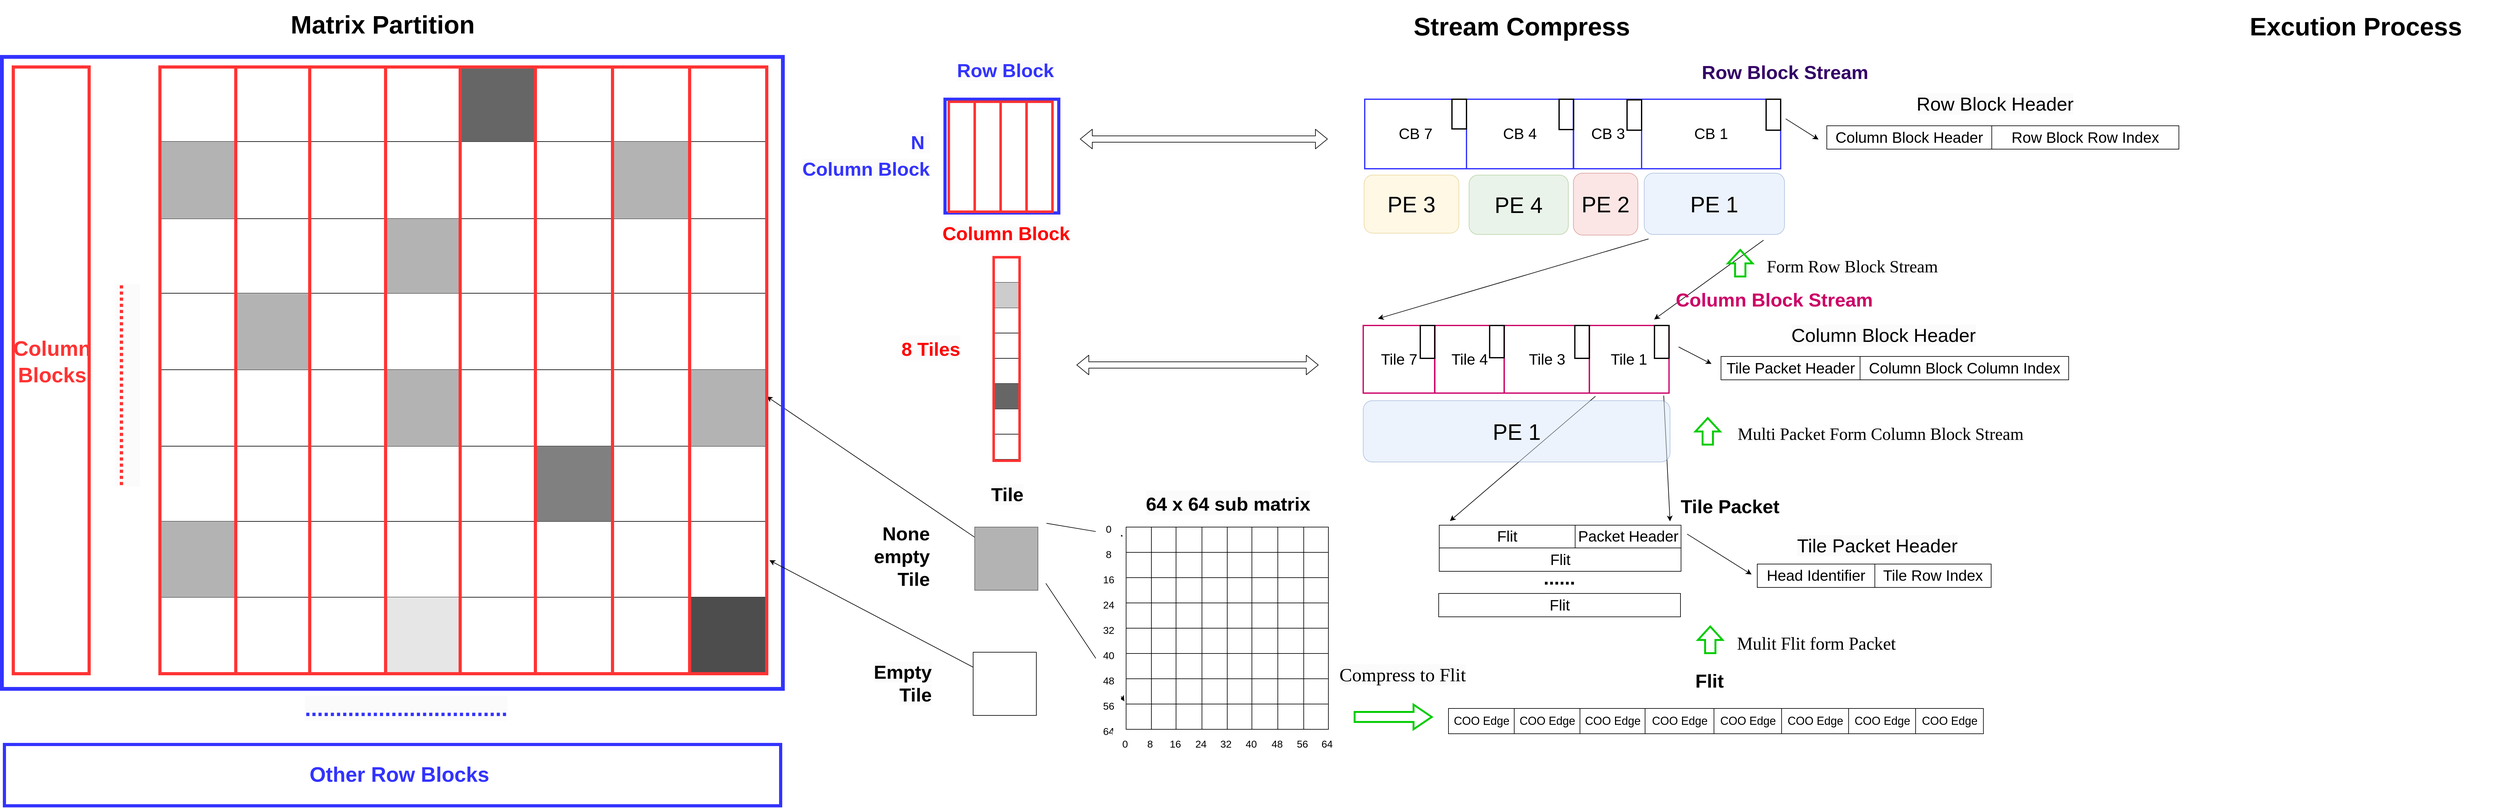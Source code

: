 <mxfile>
    <diagram id="ce2j9sibC0-ZYwLiq6aL" name="第 1 页">
        <mxGraphModel dx="3463" dy="-13010" grid="0" gridSize="10" guides="1" tooltips="1" connect="1" arrows="1" fold="1" page="1" pageScale="1" pageWidth="4000" pageHeight="1350" math="0" shadow="0">
            <root>
                <mxCell id="0"/>
                <mxCell id="1" parent="0"/>
                <mxCell id="917" value="" style="shape=table;startSize=0;container=1;collapsible=0;childLayout=tableLayout;" parent="1" vertex="1">
                    <mxGeometry x="1811.5" y="15708" width="320" height="320" as="geometry"/>
                </mxCell>
                <mxCell id="918" value="" style="shape=tableRow;horizontal=0;startSize=0;swimlaneHead=0;swimlaneBody=0;strokeColor=inherit;top=0;left=0;bottom=0;right=0;collapsible=0;dropTarget=0;fillColor=none;points=[[0,0.5],[1,0.5]];portConstraint=eastwest;" parent="917" vertex="1">
                    <mxGeometry width="320" height="40" as="geometry"/>
                </mxCell>
                <mxCell id="919" value="" style="shape=partialRectangle;html=1;whiteSpace=wrap;connectable=0;strokeColor=inherit;overflow=hidden;fillColor=none;top=0;left=0;bottom=0;right=0;pointerEvents=1;" parent="918" vertex="1">
                    <mxGeometry width="40" height="40" as="geometry">
                        <mxRectangle width="40" height="40" as="alternateBounds"/>
                    </mxGeometry>
                </mxCell>
                <mxCell id="920" value="" style="shape=partialRectangle;html=1;whiteSpace=wrap;connectable=0;strokeColor=inherit;overflow=hidden;fillColor=none;top=0;left=0;bottom=0;right=0;pointerEvents=1;" parent="918" vertex="1">
                    <mxGeometry x="40" width="39" height="40" as="geometry">
                        <mxRectangle width="39" height="40" as="alternateBounds"/>
                    </mxGeometry>
                </mxCell>
                <mxCell id="921" value="" style="shape=partialRectangle;html=1;whiteSpace=wrap;connectable=0;strokeColor=inherit;overflow=hidden;fillColor=none;top=0;left=0;bottom=0;right=0;pointerEvents=1;" parent="918" vertex="1">
                    <mxGeometry x="79" width="41" height="40" as="geometry">
                        <mxRectangle width="41" height="40" as="alternateBounds"/>
                    </mxGeometry>
                </mxCell>
                <mxCell id="922" value="" style="shape=partialRectangle;html=1;whiteSpace=wrap;connectable=0;strokeColor=inherit;overflow=hidden;fillColor=none;top=0;left=0;bottom=0;right=0;pointerEvents=1;" parent="918" vertex="1">
                    <mxGeometry x="120" width="40" height="40" as="geometry">
                        <mxRectangle width="40" height="40" as="alternateBounds"/>
                    </mxGeometry>
                </mxCell>
                <mxCell id="923" value="" style="shape=partialRectangle;html=1;whiteSpace=wrap;connectable=0;strokeColor=inherit;overflow=hidden;fillColor=none;top=0;left=0;bottom=0;right=0;pointerEvents=1;" parent="918" vertex="1">
                    <mxGeometry x="160" width="39" height="40" as="geometry">
                        <mxRectangle width="39" height="40" as="alternateBounds"/>
                    </mxGeometry>
                </mxCell>
                <mxCell id="924" value="" style="shape=partialRectangle;html=1;whiteSpace=wrap;connectable=0;strokeColor=inherit;overflow=hidden;fillColor=none;top=0;left=0;bottom=0;right=0;pointerEvents=1;" parent="918" vertex="1">
                    <mxGeometry x="199" width="41" height="40" as="geometry">
                        <mxRectangle width="41" height="40" as="alternateBounds"/>
                    </mxGeometry>
                </mxCell>
                <mxCell id="925" value="" style="shape=partialRectangle;html=1;whiteSpace=wrap;connectable=0;strokeColor=inherit;overflow=hidden;fillColor=none;top=0;left=0;bottom=0;right=0;pointerEvents=1;" parent="918" vertex="1">
                    <mxGeometry x="240" width="41" height="40" as="geometry">
                        <mxRectangle width="41" height="40" as="alternateBounds"/>
                    </mxGeometry>
                </mxCell>
                <mxCell id="926" value="" style="shape=partialRectangle;html=1;whiteSpace=wrap;connectable=0;strokeColor=inherit;overflow=hidden;fillColor=none;top=0;left=0;bottom=0;right=0;pointerEvents=1;" parent="918" vertex="1">
                    <mxGeometry x="281" width="39" height="40" as="geometry">
                        <mxRectangle width="39" height="40" as="alternateBounds"/>
                    </mxGeometry>
                </mxCell>
                <mxCell id="931" value="" style="shape=tableRow;horizontal=0;startSize=0;swimlaneHead=0;swimlaneBody=0;strokeColor=inherit;top=0;left=0;bottom=0;right=0;collapsible=0;dropTarget=0;fillColor=none;points=[[0,0.5],[1,0.5]];portConstraint=eastwest;" parent="917" vertex="1">
                    <mxGeometry y="40" width="320" height="40" as="geometry"/>
                </mxCell>
                <mxCell id="932" value="" style="shape=partialRectangle;html=1;whiteSpace=wrap;connectable=0;strokeColor=inherit;overflow=hidden;fillColor=none;top=0;left=0;bottom=0;right=0;pointerEvents=1;" parent="931" vertex="1">
                    <mxGeometry width="40" height="40" as="geometry">
                        <mxRectangle width="40" height="40" as="alternateBounds"/>
                    </mxGeometry>
                </mxCell>
                <mxCell id="933" value="" style="shape=partialRectangle;html=1;whiteSpace=wrap;connectable=0;strokeColor=inherit;overflow=hidden;fillColor=none;top=0;left=0;bottom=0;right=0;pointerEvents=1;" parent="931" vertex="1">
                    <mxGeometry x="40" width="39" height="40" as="geometry">
                        <mxRectangle width="39" height="40" as="alternateBounds"/>
                    </mxGeometry>
                </mxCell>
                <mxCell id="934" value="" style="shape=partialRectangle;html=1;whiteSpace=wrap;connectable=0;strokeColor=inherit;overflow=hidden;fillColor=none;top=0;left=0;bottom=0;right=0;pointerEvents=1;" parent="931" vertex="1">
                    <mxGeometry x="79" width="41" height="40" as="geometry">
                        <mxRectangle width="41" height="40" as="alternateBounds"/>
                    </mxGeometry>
                </mxCell>
                <mxCell id="935" value="" style="shape=partialRectangle;html=1;whiteSpace=wrap;connectable=0;strokeColor=inherit;overflow=hidden;fillColor=none;top=0;left=0;bottom=0;right=0;pointerEvents=1;" parent="931" vertex="1">
                    <mxGeometry x="120" width="40" height="40" as="geometry">
                        <mxRectangle width="40" height="40" as="alternateBounds"/>
                    </mxGeometry>
                </mxCell>
                <mxCell id="936" value="" style="shape=partialRectangle;html=1;whiteSpace=wrap;connectable=0;strokeColor=inherit;overflow=hidden;fillColor=none;top=0;left=0;bottom=0;right=0;pointerEvents=1;" parent="931" vertex="1">
                    <mxGeometry x="160" width="39" height="40" as="geometry">
                        <mxRectangle width="39" height="40" as="alternateBounds"/>
                    </mxGeometry>
                </mxCell>
                <mxCell id="937" value="" style="shape=partialRectangle;html=1;whiteSpace=wrap;connectable=0;strokeColor=inherit;overflow=hidden;fillColor=none;top=0;left=0;bottom=0;right=0;pointerEvents=1;" parent="931" vertex="1">
                    <mxGeometry x="199" width="41" height="40" as="geometry">
                        <mxRectangle width="41" height="40" as="alternateBounds"/>
                    </mxGeometry>
                </mxCell>
                <mxCell id="938" value="" style="shape=partialRectangle;html=1;whiteSpace=wrap;connectable=0;strokeColor=inherit;overflow=hidden;fillColor=none;top=0;left=0;bottom=0;right=0;pointerEvents=1;" parent="931" vertex="1">
                    <mxGeometry x="240" width="41" height="40" as="geometry">
                        <mxRectangle width="41" height="40" as="alternateBounds"/>
                    </mxGeometry>
                </mxCell>
                <mxCell id="939" value="" style="shape=partialRectangle;html=1;whiteSpace=wrap;connectable=0;strokeColor=inherit;overflow=hidden;fillColor=none;top=0;left=0;bottom=0;right=0;pointerEvents=1;" parent="931" vertex="1">
                    <mxGeometry x="281" width="39" height="40" as="geometry">
                        <mxRectangle width="39" height="40" as="alternateBounds"/>
                    </mxGeometry>
                </mxCell>
                <mxCell id="944" value="" style="shape=tableRow;horizontal=0;startSize=0;swimlaneHead=0;swimlaneBody=0;strokeColor=inherit;top=0;left=0;bottom=0;right=0;collapsible=0;dropTarget=0;fillColor=none;points=[[0,0.5],[1,0.5]];portConstraint=eastwest;" parent="917" vertex="1">
                    <mxGeometry y="80" width="320" height="40" as="geometry"/>
                </mxCell>
                <mxCell id="945" value="" style="shape=partialRectangle;html=1;whiteSpace=wrap;connectable=0;strokeColor=inherit;overflow=hidden;fillColor=none;top=0;left=0;bottom=0;right=0;pointerEvents=1;" parent="944" vertex="1">
                    <mxGeometry width="40" height="40" as="geometry">
                        <mxRectangle width="40" height="40" as="alternateBounds"/>
                    </mxGeometry>
                </mxCell>
                <mxCell id="946" value="" style="shape=partialRectangle;html=1;whiteSpace=wrap;connectable=0;strokeColor=inherit;overflow=hidden;fillColor=none;top=0;left=0;bottom=0;right=0;pointerEvents=1;" parent="944" vertex="1">
                    <mxGeometry x="40" width="39" height="40" as="geometry">
                        <mxRectangle width="39" height="40" as="alternateBounds"/>
                    </mxGeometry>
                </mxCell>
                <mxCell id="947" value="" style="shape=partialRectangle;html=1;whiteSpace=wrap;connectable=0;strokeColor=inherit;overflow=hidden;fillColor=none;top=0;left=0;bottom=0;right=0;pointerEvents=1;" parent="944" vertex="1">
                    <mxGeometry x="79" width="41" height="40" as="geometry">
                        <mxRectangle width="41" height="40" as="alternateBounds"/>
                    </mxGeometry>
                </mxCell>
                <mxCell id="948" value="" style="shape=partialRectangle;html=1;whiteSpace=wrap;connectable=0;strokeColor=inherit;overflow=hidden;fillColor=none;top=0;left=0;bottom=0;right=0;pointerEvents=1;" parent="944" vertex="1">
                    <mxGeometry x="120" width="40" height="40" as="geometry">
                        <mxRectangle width="40" height="40" as="alternateBounds"/>
                    </mxGeometry>
                </mxCell>
                <mxCell id="949" value="" style="shape=partialRectangle;html=1;whiteSpace=wrap;connectable=0;strokeColor=inherit;overflow=hidden;fillColor=none;top=0;left=0;bottom=0;right=0;pointerEvents=1;" parent="944" vertex="1">
                    <mxGeometry x="160" width="39" height="40" as="geometry">
                        <mxRectangle width="39" height="40" as="alternateBounds"/>
                    </mxGeometry>
                </mxCell>
                <mxCell id="950" value="" style="shape=partialRectangle;html=1;whiteSpace=wrap;connectable=0;strokeColor=inherit;overflow=hidden;fillColor=none;top=0;left=0;bottom=0;right=0;pointerEvents=1;" parent="944" vertex="1">
                    <mxGeometry x="199" width="41" height="40" as="geometry">
                        <mxRectangle width="41" height="40" as="alternateBounds"/>
                    </mxGeometry>
                </mxCell>
                <mxCell id="951" value="" style="shape=partialRectangle;html=1;whiteSpace=wrap;connectable=0;strokeColor=inherit;overflow=hidden;fillColor=none;top=0;left=0;bottom=0;right=0;pointerEvents=1;" parent="944" vertex="1">
                    <mxGeometry x="240" width="41" height="40" as="geometry">
                        <mxRectangle width="41" height="40" as="alternateBounds"/>
                    </mxGeometry>
                </mxCell>
                <mxCell id="952" value="" style="shape=partialRectangle;html=1;whiteSpace=wrap;connectable=0;strokeColor=inherit;overflow=hidden;fillColor=none;top=0;left=0;bottom=0;right=0;pointerEvents=1;" parent="944" vertex="1">
                    <mxGeometry x="281" width="39" height="40" as="geometry">
                        <mxRectangle width="39" height="40" as="alternateBounds"/>
                    </mxGeometry>
                </mxCell>
                <mxCell id="957" value="" style="shape=tableRow;horizontal=0;startSize=0;swimlaneHead=0;swimlaneBody=0;strokeColor=inherit;top=0;left=0;bottom=0;right=0;collapsible=0;dropTarget=0;fillColor=none;points=[[0,0.5],[1,0.5]];portConstraint=eastwest;" parent="917" vertex="1">
                    <mxGeometry y="120" width="320" height="40" as="geometry"/>
                </mxCell>
                <mxCell id="958" value="" style="shape=partialRectangle;html=1;whiteSpace=wrap;connectable=0;strokeColor=inherit;overflow=hidden;fillColor=none;top=0;left=0;bottom=0;right=0;pointerEvents=1;" parent="957" vertex="1">
                    <mxGeometry width="40" height="40" as="geometry">
                        <mxRectangle width="40" height="40" as="alternateBounds"/>
                    </mxGeometry>
                </mxCell>
                <mxCell id="959" value="" style="shape=partialRectangle;html=1;whiteSpace=wrap;connectable=0;strokeColor=inherit;overflow=hidden;fillColor=none;top=0;left=0;bottom=0;right=0;pointerEvents=1;" parent="957" vertex="1">
                    <mxGeometry x="40" width="39" height="40" as="geometry">
                        <mxRectangle width="39" height="40" as="alternateBounds"/>
                    </mxGeometry>
                </mxCell>
                <mxCell id="960" value="" style="shape=partialRectangle;html=1;whiteSpace=wrap;connectable=0;strokeColor=inherit;overflow=hidden;fillColor=none;top=0;left=0;bottom=0;right=0;pointerEvents=1;" parent="957" vertex="1">
                    <mxGeometry x="79" width="41" height="40" as="geometry">
                        <mxRectangle width="41" height="40" as="alternateBounds"/>
                    </mxGeometry>
                </mxCell>
                <mxCell id="961" value="" style="shape=partialRectangle;html=1;whiteSpace=wrap;connectable=0;strokeColor=inherit;overflow=hidden;fillColor=none;top=0;left=0;bottom=0;right=0;pointerEvents=1;" parent="957" vertex="1">
                    <mxGeometry x="120" width="40" height="40" as="geometry">
                        <mxRectangle width="40" height="40" as="alternateBounds"/>
                    </mxGeometry>
                </mxCell>
                <mxCell id="962" value="" style="shape=partialRectangle;html=1;whiteSpace=wrap;connectable=0;strokeColor=inherit;overflow=hidden;fillColor=none;top=0;left=0;bottom=0;right=0;pointerEvents=1;" parent="957" vertex="1">
                    <mxGeometry x="160" width="39" height="40" as="geometry">
                        <mxRectangle width="39" height="40" as="alternateBounds"/>
                    </mxGeometry>
                </mxCell>
                <mxCell id="963" value="" style="shape=partialRectangle;html=1;whiteSpace=wrap;connectable=0;strokeColor=inherit;overflow=hidden;fillColor=none;top=0;left=0;bottom=0;right=0;pointerEvents=1;" parent="957" vertex="1">
                    <mxGeometry x="199" width="41" height="40" as="geometry">
                        <mxRectangle width="41" height="40" as="alternateBounds"/>
                    </mxGeometry>
                </mxCell>
                <mxCell id="964" value="" style="shape=partialRectangle;html=1;whiteSpace=wrap;connectable=0;strokeColor=inherit;overflow=hidden;fillColor=none;top=0;left=0;bottom=0;right=0;pointerEvents=1;" parent="957" vertex="1">
                    <mxGeometry x="240" width="41" height="40" as="geometry">
                        <mxRectangle width="41" height="40" as="alternateBounds"/>
                    </mxGeometry>
                </mxCell>
                <mxCell id="965" value="" style="shape=partialRectangle;html=1;whiteSpace=wrap;connectable=0;strokeColor=inherit;overflow=hidden;fillColor=none;top=0;left=0;bottom=0;right=0;pointerEvents=1;" parent="957" vertex="1">
                    <mxGeometry x="281" width="39" height="40" as="geometry">
                        <mxRectangle width="39" height="40" as="alternateBounds"/>
                    </mxGeometry>
                </mxCell>
                <mxCell id="970" value="" style="shape=tableRow;horizontal=0;startSize=0;swimlaneHead=0;swimlaneBody=0;strokeColor=inherit;top=0;left=0;bottom=0;right=0;collapsible=0;dropTarget=0;fillColor=none;points=[[0,0.5],[1,0.5]];portConstraint=eastwest;" parent="917" vertex="1">
                    <mxGeometry y="160" width="320" height="40" as="geometry"/>
                </mxCell>
                <mxCell id="971" value="" style="shape=partialRectangle;html=1;whiteSpace=wrap;connectable=0;strokeColor=inherit;overflow=hidden;fillColor=none;top=0;left=0;bottom=0;right=0;pointerEvents=1;" parent="970" vertex="1">
                    <mxGeometry width="40" height="40" as="geometry">
                        <mxRectangle width="40" height="40" as="alternateBounds"/>
                    </mxGeometry>
                </mxCell>
                <mxCell id="972" value="" style="shape=partialRectangle;html=1;whiteSpace=wrap;connectable=0;strokeColor=inherit;overflow=hidden;fillColor=none;top=0;left=0;bottom=0;right=0;pointerEvents=1;" parent="970" vertex="1">
                    <mxGeometry x="40" width="39" height="40" as="geometry">
                        <mxRectangle width="39" height="40" as="alternateBounds"/>
                    </mxGeometry>
                </mxCell>
                <mxCell id="973" value="" style="shape=partialRectangle;html=1;whiteSpace=wrap;connectable=0;strokeColor=inherit;overflow=hidden;fillColor=none;top=0;left=0;bottom=0;right=0;pointerEvents=1;" parent="970" vertex="1">
                    <mxGeometry x="79" width="41" height="40" as="geometry">
                        <mxRectangle width="41" height="40" as="alternateBounds"/>
                    </mxGeometry>
                </mxCell>
                <mxCell id="974" value="" style="shape=partialRectangle;html=1;whiteSpace=wrap;connectable=0;strokeColor=inherit;overflow=hidden;fillColor=none;top=0;left=0;bottom=0;right=0;pointerEvents=1;" parent="970" vertex="1">
                    <mxGeometry x="120" width="40" height="40" as="geometry">
                        <mxRectangle width="40" height="40" as="alternateBounds"/>
                    </mxGeometry>
                </mxCell>
                <mxCell id="975" value="" style="shape=partialRectangle;html=1;whiteSpace=wrap;connectable=0;strokeColor=inherit;overflow=hidden;fillColor=none;top=0;left=0;bottom=0;right=0;pointerEvents=1;" parent="970" vertex="1">
                    <mxGeometry x="160" width="39" height="40" as="geometry">
                        <mxRectangle width="39" height="40" as="alternateBounds"/>
                    </mxGeometry>
                </mxCell>
                <mxCell id="976" value="" style="shape=partialRectangle;html=1;whiteSpace=wrap;connectable=0;strokeColor=inherit;overflow=hidden;fillColor=none;top=0;left=0;bottom=0;right=0;pointerEvents=1;" parent="970" vertex="1">
                    <mxGeometry x="199" width="41" height="40" as="geometry">
                        <mxRectangle width="41" height="40" as="alternateBounds"/>
                    </mxGeometry>
                </mxCell>
                <mxCell id="977" value="" style="shape=partialRectangle;html=1;whiteSpace=wrap;connectable=0;strokeColor=inherit;overflow=hidden;fillColor=none;top=0;left=0;bottom=0;right=0;pointerEvents=1;" parent="970" vertex="1">
                    <mxGeometry x="240" width="41" height="40" as="geometry">
                        <mxRectangle width="41" height="40" as="alternateBounds"/>
                    </mxGeometry>
                </mxCell>
                <mxCell id="978" value="" style="shape=partialRectangle;html=1;whiteSpace=wrap;connectable=0;strokeColor=inherit;overflow=hidden;fillColor=none;top=0;left=0;bottom=0;right=0;pointerEvents=1;" parent="970" vertex="1">
                    <mxGeometry x="281" width="39" height="40" as="geometry">
                        <mxRectangle width="39" height="40" as="alternateBounds"/>
                    </mxGeometry>
                </mxCell>
                <mxCell id="983" value="" style="shape=tableRow;horizontal=0;startSize=0;swimlaneHead=0;swimlaneBody=0;strokeColor=inherit;top=0;left=0;bottom=0;right=0;collapsible=0;dropTarget=0;fillColor=none;points=[[0,0.5],[1,0.5]];portConstraint=eastwest;" parent="917" vertex="1">
                    <mxGeometry y="200" width="320" height="40" as="geometry"/>
                </mxCell>
                <mxCell id="984" value="" style="shape=partialRectangle;html=1;whiteSpace=wrap;connectable=0;strokeColor=inherit;overflow=hidden;fillColor=none;top=0;left=0;bottom=0;right=0;pointerEvents=1;" parent="983" vertex="1">
                    <mxGeometry width="40" height="40" as="geometry">
                        <mxRectangle width="40" height="40" as="alternateBounds"/>
                    </mxGeometry>
                </mxCell>
                <mxCell id="985" value="" style="shape=partialRectangle;html=1;whiteSpace=wrap;connectable=0;strokeColor=inherit;overflow=hidden;fillColor=none;top=0;left=0;bottom=0;right=0;pointerEvents=1;" parent="983" vertex="1">
                    <mxGeometry x="40" width="39" height="40" as="geometry">
                        <mxRectangle width="39" height="40" as="alternateBounds"/>
                    </mxGeometry>
                </mxCell>
                <mxCell id="986" value="" style="shape=partialRectangle;html=1;whiteSpace=wrap;connectable=0;strokeColor=inherit;overflow=hidden;fillColor=none;top=0;left=0;bottom=0;right=0;pointerEvents=1;" parent="983" vertex="1">
                    <mxGeometry x="79" width="41" height="40" as="geometry">
                        <mxRectangle width="41" height="40" as="alternateBounds"/>
                    </mxGeometry>
                </mxCell>
                <mxCell id="987" value="" style="shape=partialRectangle;html=1;whiteSpace=wrap;connectable=0;strokeColor=inherit;overflow=hidden;fillColor=none;top=0;left=0;bottom=0;right=0;pointerEvents=1;" parent="983" vertex="1">
                    <mxGeometry x="120" width="40" height="40" as="geometry">
                        <mxRectangle width="40" height="40" as="alternateBounds"/>
                    </mxGeometry>
                </mxCell>
                <mxCell id="988" value="" style="shape=partialRectangle;html=1;whiteSpace=wrap;connectable=0;strokeColor=inherit;overflow=hidden;fillColor=none;top=0;left=0;bottom=0;right=0;pointerEvents=1;" parent="983" vertex="1">
                    <mxGeometry x="160" width="39" height="40" as="geometry">
                        <mxRectangle width="39" height="40" as="alternateBounds"/>
                    </mxGeometry>
                </mxCell>
                <mxCell id="989" value="" style="shape=partialRectangle;html=1;whiteSpace=wrap;connectable=0;strokeColor=inherit;overflow=hidden;fillColor=none;top=0;left=0;bottom=0;right=0;pointerEvents=1;" parent="983" vertex="1">
                    <mxGeometry x="199" width="41" height="40" as="geometry">
                        <mxRectangle width="41" height="40" as="alternateBounds"/>
                    </mxGeometry>
                </mxCell>
                <mxCell id="990" value="" style="shape=partialRectangle;html=1;whiteSpace=wrap;connectable=0;strokeColor=inherit;overflow=hidden;fillColor=none;top=0;left=0;bottom=0;right=0;pointerEvents=1;" parent="983" vertex="1">
                    <mxGeometry x="240" width="41" height="40" as="geometry">
                        <mxRectangle width="41" height="40" as="alternateBounds"/>
                    </mxGeometry>
                </mxCell>
                <mxCell id="991" value="" style="shape=partialRectangle;html=1;whiteSpace=wrap;connectable=0;strokeColor=inherit;overflow=hidden;fillColor=none;top=0;left=0;bottom=0;right=0;pointerEvents=1;" parent="983" vertex="1">
                    <mxGeometry x="281" width="39" height="40" as="geometry">
                        <mxRectangle width="39" height="40" as="alternateBounds"/>
                    </mxGeometry>
                </mxCell>
                <mxCell id="996" value="" style="shape=tableRow;horizontal=0;startSize=0;swimlaneHead=0;swimlaneBody=0;strokeColor=inherit;top=0;left=0;bottom=0;right=0;collapsible=0;dropTarget=0;fillColor=none;points=[[0,0.5],[1,0.5]];portConstraint=eastwest;" parent="917" vertex="1">
                    <mxGeometry y="240" width="320" height="40" as="geometry"/>
                </mxCell>
                <mxCell id="997" value="" style="shape=partialRectangle;html=1;whiteSpace=wrap;connectable=0;strokeColor=inherit;overflow=hidden;fillColor=none;top=0;left=0;bottom=0;right=0;pointerEvents=1;" parent="996" vertex="1">
                    <mxGeometry width="40" height="40" as="geometry">
                        <mxRectangle width="40" height="40" as="alternateBounds"/>
                    </mxGeometry>
                </mxCell>
                <mxCell id="998" value="" style="shape=partialRectangle;html=1;whiteSpace=wrap;connectable=0;strokeColor=inherit;overflow=hidden;fillColor=none;top=0;left=0;bottom=0;right=0;pointerEvents=1;" parent="996" vertex="1">
                    <mxGeometry x="40" width="39" height="40" as="geometry">
                        <mxRectangle width="39" height="40" as="alternateBounds"/>
                    </mxGeometry>
                </mxCell>
                <mxCell id="999" value="" style="shape=partialRectangle;html=1;whiteSpace=wrap;connectable=0;strokeColor=inherit;overflow=hidden;fillColor=none;top=0;left=0;bottom=0;right=0;pointerEvents=1;" parent="996" vertex="1">
                    <mxGeometry x="79" width="41" height="40" as="geometry">
                        <mxRectangle width="41" height="40" as="alternateBounds"/>
                    </mxGeometry>
                </mxCell>
                <mxCell id="1000" value="" style="shape=partialRectangle;html=1;whiteSpace=wrap;connectable=0;strokeColor=inherit;overflow=hidden;fillColor=none;top=0;left=0;bottom=0;right=0;pointerEvents=1;" parent="996" vertex="1">
                    <mxGeometry x="120" width="40" height="40" as="geometry">
                        <mxRectangle width="40" height="40" as="alternateBounds"/>
                    </mxGeometry>
                </mxCell>
                <mxCell id="1001" value="" style="shape=partialRectangle;html=1;whiteSpace=wrap;connectable=0;strokeColor=inherit;overflow=hidden;fillColor=none;top=0;left=0;bottom=0;right=0;pointerEvents=1;" parent="996" vertex="1">
                    <mxGeometry x="160" width="39" height="40" as="geometry">
                        <mxRectangle width="39" height="40" as="alternateBounds"/>
                    </mxGeometry>
                </mxCell>
                <mxCell id="1002" value="" style="shape=partialRectangle;html=1;whiteSpace=wrap;connectable=0;strokeColor=inherit;overflow=hidden;fillColor=none;top=0;left=0;bottom=0;right=0;pointerEvents=1;" parent="996" vertex="1">
                    <mxGeometry x="199" width="41" height="40" as="geometry">
                        <mxRectangle width="41" height="40" as="alternateBounds"/>
                    </mxGeometry>
                </mxCell>
                <mxCell id="1003" value="" style="shape=partialRectangle;html=1;whiteSpace=wrap;connectable=0;strokeColor=inherit;overflow=hidden;fillColor=none;top=0;left=0;bottom=0;right=0;pointerEvents=1;" parent="996" vertex="1">
                    <mxGeometry x="240" width="41" height="40" as="geometry">
                        <mxRectangle width="41" height="40" as="alternateBounds"/>
                    </mxGeometry>
                </mxCell>
                <mxCell id="1004" value="" style="shape=partialRectangle;html=1;whiteSpace=wrap;connectable=0;strokeColor=inherit;overflow=hidden;fillColor=none;top=0;left=0;bottom=0;right=0;pointerEvents=1;" parent="996" vertex="1">
                    <mxGeometry x="281" width="39" height="40" as="geometry">
                        <mxRectangle width="39" height="40" as="alternateBounds"/>
                    </mxGeometry>
                </mxCell>
                <mxCell id="1009" value="" style="shape=tableRow;horizontal=0;startSize=0;swimlaneHead=0;swimlaneBody=0;strokeColor=inherit;top=0;left=0;bottom=0;right=0;collapsible=0;dropTarget=0;fillColor=none;points=[[0,0.5],[1,0.5]];portConstraint=eastwest;" parent="917" vertex="1">
                    <mxGeometry y="280" width="320" height="40" as="geometry"/>
                </mxCell>
                <mxCell id="1010" value="" style="shape=partialRectangle;html=1;whiteSpace=wrap;connectable=0;strokeColor=inherit;overflow=hidden;fillColor=none;top=0;left=0;bottom=0;right=0;pointerEvents=1;" parent="1009" vertex="1">
                    <mxGeometry width="40" height="40" as="geometry">
                        <mxRectangle width="40" height="40" as="alternateBounds"/>
                    </mxGeometry>
                </mxCell>
                <mxCell id="1011" value="" style="shape=partialRectangle;html=1;whiteSpace=wrap;connectable=0;strokeColor=inherit;overflow=hidden;fillColor=none;top=0;left=0;bottom=0;right=0;pointerEvents=1;" parent="1009" vertex="1">
                    <mxGeometry x="40" width="39" height="40" as="geometry">
                        <mxRectangle width="39" height="40" as="alternateBounds"/>
                    </mxGeometry>
                </mxCell>
                <mxCell id="1012" value="" style="shape=partialRectangle;html=1;whiteSpace=wrap;connectable=0;strokeColor=inherit;overflow=hidden;fillColor=none;top=0;left=0;bottom=0;right=0;pointerEvents=1;" parent="1009" vertex="1">
                    <mxGeometry x="79" width="41" height="40" as="geometry">
                        <mxRectangle width="41" height="40" as="alternateBounds"/>
                    </mxGeometry>
                </mxCell>
                <mxCell id="1013" value="" style="shape=partialRectangle;html=1;whiteSpace=wrap;connectable=0;strokeColor=inherit;overflow=hidden;fillColor=none;top=0;left=0;bottom=0;right=0;pointerEvents=1;" parent="1009" vertex="1">
                    <mxGeometry x="120" width="40" height="40" as="geometry">
                        <mxRectangle width="40" height="40" as="alternateBounds"/>
                    </mxGeometry>
                </mxCell>
                <mxCell id="1014" value="" style="shape=partialRectangle;html=1;whiteSpace=wrap;connectable=0;strokeColor=inherit;overflow=hidden;fillColor=none;top=0;left=0;bottom=0;right=0;pointerEvents=1;" parent="1009" vertex="1">
                    <mxGeometry x="160" width="39" height="40" as="geometry">
                        <mxRectangle width="39" height="40" as="alternateBounds"/>
                    </mxGeometry>
                </mxCell>
                <mxCell id="1015" value="" style="shape=partialRectangle;html=1;whiteSpace=wrap;connectable=0;strokeColor=inherit;overflow=hidden;fillColor=none;top=0;left=0;bottom=0;right=0;pointerEvents=1;" parent="1009" vertex="1">
                    <mxGeometry x="199" width="41" height="40" as="geometry">
                        <mxRectangle width="41" height="40" as="alternateBounds"/>
                    </mxGeometry>
                </mxCell>
                <mxCell id="1016" value="" style="shape=partialRectangle;html=1;whiteSpace=wrap;connectable=0;strokeColor=inherit;overflow=hidden;fillColor=none;top=0;left=0;bottom=0;right=0;pointerEvents=1;" parent="1009" vertex="1">
                    <mxGeometry x="240" width="41" height="40" as="geometry">
                        <mxRectangle width="41" height="40" as="alternateBounds"/>
                    </mxGeometry>
                </mxCell>
                <mxCell id="1017" value="" style="shape=partialRectangle;html=1;whiteSpace=wrap;connectable=0;strokeColor=inherit;overflow=hidden;fillColor=none;top=0;left=0;bottom=0;right=0;pointerEvents=1;" parent="1009" vertex="1">
                    <mxGeometry x="281" width="39" height="40" as="geometry">
                        <mxRectangle width="39" height="40" as="alternateBounds"/>
                    </mxGeometry>
                </mxCell>
                <mxCell id="1532" value="" style="shape=table;startSize=0;container=1;collapsible=0;childLayout=tableLayout;" parent="1" vertex="1">
                    <mxGeometry x="283" y="14980" width="960" height="960" as="geometry"/>
                </mxCell>
                <mxCell id="1546" value="" style="shape=tableRow;horizontal=0;startSize=0;swimlaneHead=0;swimlaneBody=0;strokeColor=inherit;top=0;left=0;bottom=0;right=0;collapsible=0;dropTarget=0;fillColor=none;points=[[0,0.5],[1,0.5]];portConstraint=eastwest;" parent="1532" vertex="1">
                    <mxGeometry width="960" height="118" as="geometry"/>
                </mxCell>
                <mxCell id="1547" value="" style="shape=partialRectangle;html=1;whiteSpace=wrap;connectable=0;strokeColor=inherit;overflow=hidden;fillColor=none;top=0;left=0;bottom=0;right=0;pointerEvents=1;" parent="1546" vertex="1">
                    <mxGeometry width="120" height="118" as="geometry">
                        <mxRectangle width="120" height="118" as="alternateBounds"/>
                    </mxGeometry>
                </mxCell>
                <mxCell id="1548" value="" style="shape=partialRectangle;html=1;whiteSpace=wrap;connectable=0;strokeColor=inherit;overflow=hidden;fillColor=none;top=0;left=0;bottom=0;right=0;pointerEvents=1;" parent="1546" vertex="1">
                    <mxGeometry x="120" width="117" height="118" as="geometry">
                        <mxRectangle width="117" height="118" as="alternateBounds"/>
                    </mxGeometry>
                </mxCell>
                <mxCell id="1549" value="" style="shape=partialRectangle;html=1;whiteSpace=wrap;connectable=0;strokeColor=inherit;overflow=hidden;fillColor=none;top=0;left=0;bottom=0;right=0;pointerEvents=1;" parent="1546" vertex="1">
                    <mxGeometry x="237" width="120" height="118" as="geometry">
                        <mxRectangle width="120" height="118" as="alternateBounds"/>
                    </mxGeometry>
                </mxCell>
                <mxCell id="1550" value="" style="shape=partialRectangle;html=1;whiteSpace=wrap;connectable=0;strokeColor=inherit;overflow=hidden;fillColor=none;top=0;left=0;bottom=0;right=0;pointerEvents=1;" parent="1546" vertex="1">
                    <mxGeometry x="357" width="118" height="118" as="geometry">
                        <mxRectangle width="118" height="118" as="alternateBounds"/>
                    </mxGeometry>
                </mxCell>
                <mxCell id="1551" value="" style="shape=partialRectangle;html=1;whiteSpace=wrap;connectable=0;strokeColor=inherit;overflow=hidden;fillColor=#666666;top=0;left=0;bottom=0;right=0;pointerEvents=1;" parent="1546" vertex="1">
                    <mxGeometry x="475" width="119" height="118" as="geometry">
                        <mxRectangle width="119" height="118" as="alternateBounds"/>
                    </mxGeometry>
                </mxCell>
                <mxCell id="1552" value="" style="shape=partialRectangle;html=1;whiteSpace=wrap;connectable=0;strokeColor=inherit;overflow=hidden;fillColor=none;top=0;left=0;bottom=0;right=0;pointerEvents=1;" parent="1546" vertex="1">
                    <mxGeometry x="594" width="122" height="118" as="geometry">
                        <mxRectangle width="122" height="118" as="alternateBounds"/>
                    </mxGeometry>
                </mxCell>
                <mxCell id="1553" value="" style="shape=partialRectangle;html=1;whiteSpace=wrap;connectable=0;strokeColor=inherit;overflow=hidden;fillColor=none;top=0;left=0;bottom=0;right=0;pointerEvents=1;" parent="1546" vertex="1">
                    <mxGeometry x="716" width="122" height="118" as="geometry">
                        <mxRectangle width="122" height="118" as="alternateBounds"/>
                    </mxGeometry>
                </mxCell>
                <mxCell id="2254" style="shape=partialRectangle;html=1;whiteSpace=wrap;connectable=0;strokeColor=inherit;overflow=hidden;fillColor=none;top=0;left=0;bottom=0;right=0;pointerEvents=1;" vertex="1" parent="1546">
                    <mxGeometry x="838" width="122" height="118" as="geometry">
                        <mxRectangle width="122" height="118" as="alternateBounds"/>
                    </mxGeometry>
                </mxCell>
                <mxCell id="1559" value="" style="shape=tableRow;horizontal=0;startSize=0;swimlaneHead=0;swimlaneBody=0;strokeColor=inherit;top=0;left=0;bottom=0;right=0;collapsible=0;dropTarget=0;fillColor=none;points=[[0,0.5],[1,0.5]];portConstraint=eastwest;" parent="1532" vertex="1">
                    <mxGeometry y="118" width="960" height="122" as="geometry"/>
                </mxCell>
                <mxCell id="1560" value="" style="shape=partialRectangle;html=1;whiteSpace=wrap;connectable=0;strokeColor=inherit;overflow=hidden;fillColor=#B3B3B3;top=0;left=0;bottom=0;right=0;pointerEvents=1;" parent="1559" vertex="1">
                    <mxGeometry width="120" height="122" as="geometry">
                        <mxRectangle width="120" height="122" as="alternateBounds"/>
                    </mxGeometry>
                </mxCell>
                <mxCell id="1561" value="" style="shape=partialRectangle;html=1;whiteSpace=wrap;connectable=0;strokeColor=inherit;overflow=hidden;fillColor=none;top=0;left=0;bottom=0;right=0;pointerEvents=1;" parent="1559" vertex="1">
                    <mxGeometry x="120" width="117" height="122" as="geometry">
                        <mxRectangle width="117" height="122" as="alternateBounds"/>
                    </mxGeometry>
                </mxCell>
                <mxCell id="1562" value="" style="shape=partialRectangle;html=1;whiteSpace=wrap;connectable=0;strokeColor=inherit;overflow=hidden;fillColor=none;top=0;left=0;bottom=0;right=0;pointerEvents=1;" parent="1559" vertex="1">
                    <mxGeometry x="237" width="120" height="122" as="geometry">
                        <mxRectangle width="120" height="122" as="alternateBounds"/>
                    </mxGeometry>
                </mxCell>
                <mxCell id="1563" value="" style="shape=partialRectangle;html=1;whiteSpace=wrap;connectable=0;strokeColor=inherit;overflow=hidden;fillColor=none;top=0;left=0;bottom=0;right=0;pointerEvents=1;" parent="1559" vertex="1">
                    <mxGeometry x="357" width="118" height="122" as="geometry">
                        <mxRectangle width="118" height="122" as="alternateBounds"/>
                    </mxGeometry>
                </mxCell>
                <mxCell id="1564" value="" style="shape=partialRectangle;html=1;whiteSpace=wrap;connectable=0;strokeColor=inherit;overflow=hidden;fillColor=none;top=0;left=0;bottom=0;right=0;pointerEvents=1;" parent="1559" vertex="1">
                    <mxGeometry x="475" width="119" height="122" as="geometry">
                        <mxRectangle width="119" height="122" as="alternateBounds"/>
                    </mxGeometry>
                </mxCell>
                <mxCell id="1565" value="" style="shape=partialRectangle;html=1;whiteSpace=wrap;connectable=0;strokeColor=inherit;overflow=hidden;fillColor=none;top=0;left=0;bottom=0;right=0;pointerEvents=1;" parent="1559" vertex="1">
                    <mxGeometry x="594" width="122" height="122" as="geometry">
                        <mxRectangle width="122" height="122" as="alternateBounds"/>
                    </mxGeometry>
                </mxCell>
                <mxCell id="1566" value="" style="shape=partialRectangle;html=1;whiteSpace=wrap;connectable=0;strokeColor=inherit;overflow=hidden;fillColor=#B3B3B3;top=0;left=0;bottom=0;right=0;pointerEvents=1;" parent="1559" vertex="1">
                    <mxGeometry x="716" width="122" height="122" as="geometry">
                        <mxRectangle width="122" height="122" as="alternateBounds"/>
                    </mxGeometry>
                </mxCell>
                <mxCell id="2255" style="shape=partialRectangle;html=1;whiteSpace=wrap;connectable=0;strokeColor=inherit;overflow=hidden;fillColor=none;top=0;left=0;bottom=0;right=0;pointerEvents=1;" vertex="1" parent="1559">
                    <mxGeometry x="838" width="122" height="122" as="geometry">
                        <mxRectangle width="122" height="122" as="alternateBounds"/>
                    </mxGeometry>
                </mxCell>
                <mxCell id="1572" value="" style="shape=tableRow;horizontal=0;startSize=0;swimlaneHead=0;swimlaneBody=0;strokeColor=inherit;top=0;left=0;bottom=0;right=0;collapsible=0;dropTarget=0;fillColor=none;points=[[0,0.5],[1,0.5]];portConstraint=eastwest;" parent="1532" vertex="1">
                    <mxGeometry y="240" width="960" height="118" as="geometry"/>
                </mxCell>
                <mxCell id="1573" value="" style="shape=partialRectangle;html=1;whiteSpace=wrap;connectable=0;strokeColor=inherit;overflow=hidden;fillColor=none;top=0;left=0;bottom=0;right=0;pointerEvents=1;" parent="1572" vertex="1">
                    <mxGeometry width="120" height="118" as="geometry">
                        <mxRectangle width="120" height="118" as="alternateBounds"/>
                    </mxGeometry>
                </mxCell>
                <mxCell id="1574" value="" style="shape=partialRectangle;html=1;whiteSpace=wrap;connectable=0;strokeColor=inherit;overflow=hidden;fillColor=none;top=0;left=0;bottom=0;right=0;pointerEvents=1;" parent="1572" vertex="1">
                    <mxGeometry x="120" width="117" height="118" as="geometry">
                        <mxRectangle width="117" height="118" as="alternateBounds"/>
                    </mxGeometry>
                </mxCell>
                <mxCell id="1575" value="" style="shape=partialRectangle;html=1;whiteSpace=wrap;connectable=0;strokeColor=inherit;overflow=hidden;fillColor=none;top=0;left=0;bottom=0;right=0;pointerEvents=1;" parent="1572" vertex="1">
                    <mxGeometry x="237" width="120" height="118" as="geometry">
                        <mxRectangle width="120" height="118" as="alternateBounds"/>
                    </mxGeometry>
                </mxCell>
                <mxCell id="1576" value="" style="shape=partialRectangle;html=1;whiteSpace=wrap;connectable=0;strokeColor=inherit;overflow=hidden;fillColor=#B3B3B3;top=0;left=0;bottom=0;right=0;pointerEvents=1;" parent="1572" vertex="1">
                    <mxGeometry x="357" width="118" height="118" as="geometry">
                        <mxRectangle width="118" height="118" as="alternateBounds"/>
                    </mxGeometry>
                </mxCell>
                <mxCell id="1577" value="" style="shape=partialRectangle;html=1;whiteSpace=wrap;connectable=0;strokeColor=inherit;overflow=hidden;fillColor=none;top=0;left=0;bottom=0;right=0;pointerEvents=1;" parent="1572" vertex="1">
                    <mxGeometry x="475" width="119" height="118" as="geometry">
                        <mxRectangle width="119" height="118" as="alternateBounds"/>
                    </mxGeometry>
                </mxCell>
                <mxCell id="1578" value="" style="shape=partialRectangle;html=1;whiteSpace=wrap;connectable=0;strokeColor=inherit;overflow=hidden;fillColor=none;top=0;left=0;bottom=0;right=0;pointerEvents=1;" parent="1572" vertex="1">
                    <mxGeometry x="594" width="122" height="118" as="geometry">
                        <mxRectangle width="122" height="118" as="alternateBounds"/>
                    </mxGeometry>
                </mxCell>
                <mxCell id="1579" value="" style="shape=partialRectangle;html=1;whiteSpace=wrap;connectable=0;strokeColor=inherit;overflow=hidden;fillColor=none;top=0;left=0;bottom=0;right=0;pointerEvents=1;" parent="1572" vertex="1">
                    <mxGeometry x="716" width="122" height="118" as="geometry">
                        <mxRectangle width="122" height="118" as="alternateBounds"/>
                    </mxGeometry>
                </mxCell>
                <mxCell id="2256" style="shape=partialRectangle;html=1;whiteSpace=wrap;connectable=0;strokeColor=inherit;overflow=hidden;fillColor=none;top=0;left=0;bottom=0;right=0;pointerEvents=1;" vertex="1" parent="1572">
                    <mxGeometry x="838" width="122" height="118" as="geometry">
                        <mxRectangle width="122" height="118" as="alternateBounds"/>
                    </mxGeometry>
                </mxCell>
                <mxCell id="1585" value="" style="shape=tableRow;horizontal=0;startSize=0;swimlaneHead=0;swimlaneBody=0;strokeColor=inherit;top=0;left=0;bottom=0;right=0;collapsible=0;dropTarget=0;fillColor=none;points=[[0,0.5],[1,0.5]];portConstraint=eastwest;" parent="1532" vertex="1">
                    <mxGeometry y="358" width="960" height="121" as="geometry"/>
                </mxCell>
                <mxCell id="1586" value="" style="shape=partialRectangle;html=1;whiteSpace=wrap;connectable=0;strokeColor=inherit;overflow=hidden;fillColor=none;top=0;left=0;bottom=0;right=0;pointerEvents=1;" parent="1585" vertex="1">
                    <mxGeometry width="120" height="121" as="geometry">
                        <mxRectangle width="120" height="121" as="alternateBounds"/>
                    </mxGeometry>
                </mxCell>
                <mxCell id="1587" value="" style="shape=partialRectangle;html=1;whiteSpace=wrap;connectable=0;strokeColor=inherit;overflow=hidden;fillColor=#B3B3B3;top=0;left=0;bottom=0;right=0;pointerEvents=1;" parent="1585" vertex="1">
                    <mxGeometry x="120" width="117" height="121" as="geometry">
                        <mxRectangle width="117" height="121" as="alternateBounds"/>
                    </mxGeometry>
                </mxCell>
                <mxCell id="1588" value="" style="shape=partialRectangle;html=1;whiteSpace=wrap;connectable=0;strokeColor=inherit;overflow=hidden;fillColor=none;top=0;left=0;bottom=0;right=0;pointerEvents=1;" parent="1585" vertex="1">
                    <mxGeometry x="237" width="120" height="121" as="geometry">
                        <mxRectangle width="120" height="121" as="alternateBounds"/>
                    </mxGeometry>
                </mxCell>
                <mxCell id="1589" value="" style="shape=partialRectangle;html=1;whiteSpace=wrap;connectable=0;strokeColor=inherit;overflow=hidden;fillColor=none;top=0;left=0;bottom=0;right=0;pointerEvents=1;" parent="1585" vertex="1">
                    <mxGeometry x="357" width="118" height="121" as="geometry">
                        <mxRectangle width="118" height="121" as="alternateBounds"/>
                    </mxGeometry>
                </mxCell>
                <mxCell id="1590" value="" style="shape=partialRectangle;html=1;whiteSpace=wrap;connectable=0;strokeColor=inherit;overflow=hidden;fillColor=none;top=0;left=0;bottom=0;right=0;pointerEvents=1;" parent="1585" vertex="1">
                    <mxGeometry x="475" width="119" height="121" as="geometry">
                        <mxRectangle width="119" height="121" as="alternateBounds"/>
                    </mxGeometry>
                </mxCell>
                <mxCell id="1591" value="" style="shape=partialRectangle;html=1;whiteSpace=wrap;connectable=0;strokeColor=inherit;overflow=hidden;fillColor=none;top=0;left=0;bottom=0;right=0;pointerEvents=1;" parent="1585" vertex="1">
                    <mxGeometry x="594" width="122" height="121" as="geometry">
                        <mxRectangle width="122" height="121" as="alternateBounds"/>
                    </mxGeometry>
                </mxCell>
                <mxCell id="1592" value="" style="shape=partialRectangle;html=1;whiteSpace=wrap;connectable=0;strokeColor=inherit;overflow=hidden;fillColor=none;top=0;left=0;bottom=0;right=0;pointerEvents=1;" parent="1585" vertex="1">
                    <mxGeometry x="716" width="122" height="121" as="geometry">
                        <mxRectangle width="122" height="121" as="alternateBounds"/>
                    </mxGeometry>
                </mxCell>
                <mxCell id="2257" style="shape=partialRectangle;html=1;whiteSpace=wrap;connectable=0;strokeColor=inherit;overflow=hidden;fillColor=none;top=0;left=0;bottom=0;right=0;pointerEvents=1;" vertex="1" parent="1585">
                    <mxGeometry x="838" width="122" height="121" as="geometry">
                        <mxRectangle width="122" height="121" as="alternateBounds"/>
                    </mxGeometry>
                </mxCell>
                <mxCell id="1805" value="" style="shape=tableRow;horizontal=0;startSize=0;swimlaneHead=0;swimlaneBody=0;strokeColor=inherit;top=0;left=0;bottom=0;right=0;collapsible=0;dropTarget=0;fillColor=none;points=[[0,0.5],[1,0.5]];portConstraint=eastwest;" parent="1532" vertex="1">
                    <mxGeometry y="479" width="960" height="121" as="geometry"/>
                </mxCell>
                <mxCell id="1806" value="" style="shape=partialRectangle;html=1;whiteSpace=wrap;connectable=0;strokeColor=inherit;overflow=hidden;fillColor=none;top=0;left=0;bottom=0;right=0;pointerEvents=1;" parent="1805" vertex="1">
                    <mxGeometry width="120" height="121" as="geometry">
                        <mxRectangle width="120" height="121" as="alternateBounds"/>
                    </mxGeometry>
                </mxCell>
                <mxCell id="1807" value="" style="shape=partialRectangle;html=1;whiteSpace=wrap;connectable=0;strokeColor=inherit;overflow=hidden;fillColor=none;top=0;left=0;bottom=0;right=0;pointerEvents=1;" parent="1805" vertex="1">
                    <mxGeometry x="120" width="117" height="121" as="geometry">
                        <mxRectangle width="117" height="121" as="alternateBounds"/>
                    </mxGeometry>
                </mxCell>
                <mxCell id="1808" value="" style="shape=partialRectangle;html=1;whiteSpace=wrap;connectable=0;strokeColor=inherit;overflow=hidden;fillColor=none;top=0;left=0;bottom=0;right=0;pointerEvents=1;" parent="1805" vertex="1">
                    <mxGeometry x="237" width="120" height="121" as="geometry">
                        <mxRectangle width="120" height="121" as="alternateBounds"/>
                    </mxGeometry>
                </mxCell>
                <mxCell id="1809" value="" style="shape=partialRectangle;html=1;whiteSpace=wrap;connectable=0;strokeColor=inherit;overflow=hidden;fillColor=#B3B3B3;top=0;left=0;bottom=0;right=0;pointerEvents=1;" parent="1805" vertex="1">
                    <mxGeometry x="357" width="118" height="121" as="geometry">
                        <mxRectangle width="118" height="121" as="alternateBounds"/>
                    </mxGeometry>
                </mxCell>
                <mxCell id="1810" value="" style="shape=partialRectangle;html=1;whiteSpace=wrap;connectable=0;strokeColor=inherit;overflow=hidden;fillColor=none;top=0;left=0;bottom=0;right=0;pointerEvents=1;" parent="1805" vertex="1">
                    <mxGeometry x="475" width="119" height="121" as="geometry">
                        <mxRectangle width="119" height="121" as="alternateBounds"/>
                    </mxGeometry>
                </mxCell>
                <mxCell id="1811" value="" style="shape=partialRectangle;html=1;whiteSpace=wrap;connectable=0;strokeColor=inherit;overflow=hidden;fillColor=none;top=0;left=0;bottom=0;right=0;pointerEvents=1;" parent="1805" vertex="1">
                    <mxGeometry x="594" width="122" height="121" as="geometry">
                        <mxRectangle width="122" height="121" as="alternateBounds"/>
                    </mxGeometry>
                </mxCell>
                <mxCell id="1812" value="" style="shape=partialRectangle;html=1;whiteSpace=wrap;connectable=0;strokeColor=inherit;overflow=hidden;fillColor=none;top=0;left=0;bottom=0;right=0;pointerEvents=1;" parent="1805" vertex="1">
                    <mxGeometry x="716" width="122" height="121" as="geometry">
                        <mxRectangle width="122" height="121" as="alternateBounds"/>
                    </mxGeometry>
                </mxCell>
                <mxCell id="2258" style="shape=partialRectangle;html=1;whiteSpace=wrap;connectable=0;strokeColor=inherit;overflow=hidden;fillColor=#B3B3B3;top=0;left=0;bottom=0;right=0;pointerEvents=1;" vertex="1" parent="1805">
                    <mxGeometry x="838" width="122" height="121" as="geometry">
                        <mxRectangle width="122" height="121" as="alternateBounds"/>
                    </mxGeometry>
                </mxCell>
                <mxCell id="1598" value="" style="shape=tableRow;horizontal=0;startSize=0;swimlaneHead=0;swimlaneBody=0;strokeColor=inherit;top=0;left=0;bottom=0;right=0;collapsible=0;dropTarget=0;fillColor=none;points=[[0,0.5],[1,0.5]];portConstraint=eastwest;" parent="1532" vertex="1">
                    <mxGeometry y="600" width="960" height="119" as="geometry"/>
                </mxCell>
                <mxCell id="1599" value="" style="shape=partialRectangle;html=1;whiteSpace=wrap;connectable=0;strokeColor=inherit;overflow=hidden;fillColor=none;top=0;left=0;bottom=0;right=0;pointerEvents=1;" parent="1598" vertex="1">
                    <mxGeometry width="120" height="119" as="geometry">
                        <mxRectangle width="120" height="119" as="alternateBounds"/>
                    </mxGeometry>
                </mxCell>
                <mxCell id="1600" value="" style="shape=partialRectangle;html=1;whiteSpace=wrap;connectable=0;strokeColor=inherit;overflow=hidden;fillColor=none;top=0;left=0;bottom=0;right=0;pointerEvents=1;" parent="1598" vertex="1">
                    <mxGeometry x="120" width="117" height="119" as="geometry">
                        <mxRectangle width="117" height="119" as="alternateBounds"/>
                    </mxGeometry>
                </mxCell>
                <mxCell id="1601" value="" style="shape=partialRectangle;html=1;whiteSpace=wrap;connectable=0;strokeColor=inherit;overflow=hidden;fillColor=none;top=0;left=0;bottom=0;right=0;pointerEvents=1;" parent="1598" vertex="1">
                    <mxGeometry x="237" width="120" height="119" as="geometry">
                        <mxRectangle width="120" height="119" as="alternateBounds"/>
                    </mxGeometry>
                </mxCell>
                <mxCell id="1602" value="" style="shape=partialRectangle;html=1;whiteSpace=wrap;connectable=0;strokeColor=inherit;overflow=hidden;fillColor=none;top=0;left=0;bottom=0;right=0;pointerEvents=1;" parent="1598" vertex="1">
                    <mxGeometry x="357" width="118" height="119" as="geometry">
                        <mxRectangle width="118" height="119" as="alternateBounds"/>
                    </mxGeometry>
                </mxCell>
                <mxCell id="1603" value="" style="shape=partialRectangle;html=1;whiteSpace=wrap;connectable=0;strokeColor=inherit;overflow=hidden;fillColor=none;top=0;left=0;bottom=0;right=0;pointerEvents=1;" parent="1598" vertex="1">
                    <mxGeometry x="475" width="119" height="119" as="geometry">
                        <mxRectangle width="119" height="119" as="alternateBounds"/>
                    </mxGeometry>
                </mxCell>
                <mxCell id="1604" value="" style="shape=partialRectangle;html=1;whiteSpace=wrap;connectable=0;strokeColor=inherit;overflow=hidden;fillColor=#808080;top=0;left=0;bottom=0;right=0;pointerEvents=1;" parent="1598" vertex="1">
                    <mxGeometry x="594" width="122" height="119" as="geometry">
                        <mxRectangle width="122" height="119" as="alternateBounds"/>
                    </mxGeometry>
                </mxCell>
                <mxCell id="1605" value="" style="shape=partialRectangle;html=1;whiteSpace=wrap;connectable=0;strokeColor=inherit;overflow=hidden;fillColor=none;top=0;left=0;bottom=0;right=0;pointerEvents=1;" parent="1598" vertex="1">
                    <mxGeometry x="716" width="122" height="119" as="geometry">
                        <mxRectangle width="122" height="119" as="alternateBounds"/>
                    </mxGeometry>
                </mxCell>
                <mxCell id="2259" style="shape=partialRectangle;html=1;whiteSpace=wrap;connectable=0;strokeColor=inherit;overflow=hidden;fillColor=none;top=0;left=0;bottom=0;right=0;pointerEvents=1;" vertex="1" parent="1598">
                    <mxGeometry x="838" width="122" height="119" as="geometry">
                        <mxRectangle width="122" height="119" as="alternateBounds"/>
                    </mxGeometry>
                </mxCell>
                <mxCell id="2018" value="" style="shape=tableRow;horizontal=0;startSize=0;swimlaneHead=0;swimlaneBody=0;strokeColor=inherit;top=0;left=0;bottom=0;right=0;collapsible=0;dropTarget=0;fillColor=none;points=[[0,0.5],[1,0.5]];portConstraint=eastwest;" parent="1532" vertex="1">
                    <mxGeometry y="719" width="960" height="120" as="geometry"/>
                </mxCell>
                <mxCell id="2019" value="" style="shape=partialRectangle;html=1;whiteSpace=wrap;connectable=0;strokeColor=inherit;overflow=hidden;fillColor=#B3B3B3;top=0;left=0;bottom=0;right=0;pointerEvents=1;" parent="2018" vertex="1">
                    <mxGeometry width="120" height="120" as="geometry">
                        <mxRectangle width="120" height="120" as="alternateBounds"/>
                    </mxGeometry>
                </mxCell>
                <mxCell id="2020" value="" style="shape=partialRectangle;html=1;whiteSpace=wrap;connectable=0;strokeColor=inherit;overflow=hidden;fillColor=none;top=0;left=0;bottom=0;right=0;pointerEvents=1;" parent="2018" vertex="1">
                    <mxGeometry x="120" width="117" height="120" as="geometry">
                        <mxRectangle width="117" height="120" as="alternateBounds"/>
                    </mxGeometry>
                </mxCell>
                <mxCell id="2021" value="" style="shape=partialRectangle;html=1;whiteSpace=wrap;connectable=0;strokeColor=inherit;overflow=hidden;fillColor=none;top=0;left=0;bottom=0;right=0;pointerEvents=1;" parent="2018" vertex="1">
                    <mxGeometry x="237" width="120" height="120" as="geometry">
                        <mxRectangle width="120" height="120" as="alternateBounds"/>
                    </mxGeometry>
                </mxCell>
                <mxCell id="2022" value="" style="shape=partialRectangle;html=1;whiteSpace=wrap;connectable=0;strokeColor=inherit;overflow=hidden;fillColor=none;top=0;left=0;bottom=0;right=0;pointerEvents=1;" parent="2018" vertex="1">
                    <mxGeometry x="357" width="118" height="120" as="geometry">
                        <mxRectangle width="118" height="120" as="alternateBounds"/>
                    </mxGeometry>
                </mxCell>
                <mxCell id="2023" value="" style="shape=partialRectangle;html=1;whiteSpace=wrap;connectable=0;strokeColor=inherit;overflow=hidden;fillColor=none;top=0;left=0;bottom=0;right=0;pointerEvents=1;" parent="2018" vertex="1">
                    <mxGeometry x="475" width="119" height="120" as="geometry">
                        <mxRectangle width="119" height="120" as="alternateBounds"/>
                    </mxGeometry>
                </mxCell>
                <mxCell id="2024" value="" style="shape=partialRectangle;html=1;whiteSpace=wrap;connectable=0;strokeColor=inherit;overflow=hidden;fillColor=none;top=0;left=0;bottom=0;right=0;pointerEvents=1;" parent="2018" vertex="1">
                    <mxGeometry x="594" width="122" height="120" as="geometry">
                        <mxRectangle width="122" height="120" as="alternateBounds"/>
                    </mxGeometry>
                </mxCell>
                <mxCell id="2025" value="" style="shape=partialRectangle;html=1;whiteSpace=wrap;connectable=0;strokeColor=inherit;overflow=hidden;fillColor=none;top=0;left=0;bottom=0;right=0;pointerEvents=1;" parent="2018" vertex="1">
                    <mxGeometry x="716" width="122" height="120" as="geometry">
                        <mxRectangle width="122" height="120" as="alternateBounds"/>
                    </mxGeometry>
                </mxCell>
                <mxCell id="2260" style="shape=partialRectangle;html=1;whiteSpace=wrap;connectable=0;strokeColor=inherit;overflow=hidden;fillColor=none;top=0;left=0;bottom=0;right=0;pointerEvents=1;" vertex="1" parent="2018">
                    <mxGeometry x="838" width="122" height="120" as="geometry">
                        <mxRectangle width="122" height="120" as="alternateBounds"/>
                    </mxGeometry>
                </mxCell>
                <mxCell id="1611" value="" style="shape=tableRow;horizontal=0;startSize=0;swimlaneHead=0;swimlaneBody=0;strokeColor=inherit;top=0;left=0;bottom=0;right=0;collapsible=0;dropTarget=0;fillColor=none;points=[[0,0.5],[1,0.5]];portConstraint=eastwest;" parent="1532" vertex="1">
                    <mxGeometry y="839" width="960" height="121" as="geometry"/>
                </mxCell>
                <mxCell id="1612" value="" style="shape=partialRectangle;html=1;whiteSpace=wrap;connectable=0;strokeColor=inherit;overflow=hidden;fillColor=none;top=0;left=0;bottom=0;right=0;pointerEvents=1;" parent="1611" vertex="1">
                    <mxGeometry width="120" height="121" as="geometry">
                        <mxRectangle width="120" height="121" as="alternateBounds"/>
                    </mxGeometry>
                </mxCell>
                <mxCell id="1613" value="" style="shape=partialRectangle;html=1;whiteSpace=wrap;connectable=0;strokeColor=inherit;overflow=hidden;fillColor=none;top=0;left=0;bottom=0;right=0;pointerEvents=1;" parent="1611" vertex="1">
                    <mxGeometry x="120" width="117" height="121" as="geometry">
                        <mxRectangle width="117" height="121" as="alternateBounds"/>
                    </mxGeometry>
                </mxCell>
                <mxCell id="1614" value="" style="shape=partialRectangle;html=1;whiteSpace=wrap;connectable=0;strokeColor=inherit;overflow=hidden;fillColor=none;top=0;left=0;bottom=0;right=0;pointerEvents=1;" parent="1611" vertex="1">
                    <mxGeometry x="237" width="120" height="121" as="geometry">
                        <mxRectangle width="120" height="121" as="alternateBounds"/>
                    </mxGeometry>
                </mxCell>
                <mxCell id="1615" value="" style="shape=partialRectangle;html=1;whiteSpace=wrap;connectable=0;strokeColor=inherit;overflow=hidden;fillColor=#E6E6E6;top=0;left=0;bottom=0;right=0;pointerEvents=1;" parent="1611" vertex="1">
                    <mxGeometry x="357" width="118" height="121" as="geometry">
                        <mxRectangle width="118" height="121" as="alternateBounds"/>
                    </mxGeometry>
                </mxCell>
                <mxCell id="1616" value="" style="shape=partialRectangle;html=1;whiteSpace=wrap;connectable=0;strokeColor=inherit;overflow=hidden;fillColor=none;top=0;left=0;bottom=0;right=0;pointerEvents=1;" parent="1611" vertex="1">
                    <mxGeometry x="475" width="119" height="121" as="geometry">
                        <mxRectangle width="119" height="121" as="alternateBounds"/>
                    </mxGeometry>
                </mxCell>
                <mxCell id="1617" value="" style="shape=partialRectangle;html=1;whiteSpace=wrap;connectable=0;strokeColor=inherit;overflow=hidden;fillColor=none;top=0;left=0;bottom=0;right=0;pointerEvents=1;" parent="1611" vertex="1">
                    <mxGeometry x="594" width="122" height="121" as="geometry">
                        <mxRectangle width="122" height="121" as="alternateBounds"/>
                    </mxGeometry>
                </mxCell>
                <mxCell id="1618" value="" style="shape=partialRectangle;html=1;whiteSpace=wrap;connectable=0;strokeColor=inherit;overflow=hidden;fillColor=none;top=0;left=0;bottom=0;right=0;pointerEvents=1;" parent="1611" vertex="1">
                    <mxGeometry x="716" width="122" height="121" as="geometry">
                        <mxRectangle width="122" height="121" as="alternateBounds"/>
                    </mxGeometry>
                </mxCell>
                <mxCell id="2261" style="shape=partialRectangle;html=1;whiteSpace=wrap;connectable=0;strokeColor=inherit;overflow=hidden;fillColor=#4D4D4D;top=0;left=0;bottom=0;right=0;pointerEvents=1;" vertex="1" parent="1611">
                    <mxGeometry x="838" width="122" height="121" as="geometry">
                        <mxRectangle width="122" height="121" as="alternateBounds"/>
                    </mxGeometry>
                </mxCell>
                <mxCell id="1844" value="" style="rounded=0;whiteSpace=wrap;html=1;fillColor=none;strokeWidth=5;strokeColor=#3333FF;movable=1;resizable=1;rotatable=1;deletable=1;editable=1;connectable=1;" parent="1" vertex="1">
                    <mxGeometry x="37" y="16052" width="1228" height="97" as="geometry"/>
                </mxCell>
                <mxCell id="2517" style="edgeStyle=none;html=1;fontColor=#FF3333;" edge="1" parent="1">
                    <mxGeometry relative="1" as="geometry">
                        <mxPoint x="2209.923" y="15378.231" as="targetPoint"/>
                        <mxPoint x="2638" y="15252" as="sourcePoint"/>
                    </mxGeometry>
                </mxCell>
                <mxCell id="2518" style="edgeStyle=none;html=1;fontColor=#FF3333;" edge="1" parent="1">
                    <mxGeometry relative="1" as="geometry">
                        <mxPoint x="2646.846" y="15379.462" as="targetPoint"/>
                        <mxPoint x="2820" y="15254" as="sourcePoint"/>
                    </mxGeometry>
                </mxCell>
                <mxCell id="1845" value="PE 1" style="rounded=1;whiteSpace=wrap;html=1;fontSize=35;opacity=50;fillColor=#dae8fc;strokeColor=#6c8ebf;" parent="1" vertex="1">
                    <mxGeometry x="2631.12" y="15148" width="222" height="97" as="geometry"/>
                </mxCell>
                <mxCell id="1855" value="PE 4" style="rounded=1;whiteSpace=wrap;html=1;fontSize=35;opacity=50;fillColor=#d5e8d4;strokeColor=#82b366;" parent="1" vertex="1">
                    <mxGeometry x="2354" y="15151" width="157.12" height="94" as="geometry"/>
                </mxCell>
                <mxCell id="1856" value="" style="rounded=0;whiteSpace=wrap;html=1;fillColor=none;strokeWidth=5;strokeColor=#3333FF;movable=1;resizable=1;rotatable=1;deletable=1;editable=1;connectable=1;" parent="1" vertex="1">
                    <mxGeometry x="1525" y="15031" width="180" height="180" as="geometry"/>
                </mxCell>
                <mxCell id="1857" value="&lt;b style=&quot;border-color: var(--border-color); color: rgb(51, 51, 255); font-family: Helvetica; font-size: 30px; font-variant-ligatures: normal; font-variant-caps: normal; letter-spacing: normal; orphans: 2; text-indent: 0px; text-transform: none; widows: 2; word-spacing: 0px; -webkit-text-stroke-width: 0px; background-color: rgb(251, 251, 251); text-decoration-thickness: initial; text-decoration-style: initial; text-decoration-color: initial;&quot;&gt;&lt;i style=&quot;font-style: normal; border-color: var(--border-color);&quot;&gt;N&lt;/i&gt;&lt;span style=&quot;font-style: normal;&quot;&gt;&amp;nbsp;&lt;br&gt;&lt;/span&gt;Column Block&lt;/b&gt;" style="text;whiteSpace=wrap;html=1;fontSize=35;align=right;" parent="1" vertex="1">
                    <mxGeometry x="1290" y="15070" width="213" height="106" as="geometry"/>
                </mxCell>
                <mxCell id="1859" value="&lt;b style=&quot;border-color: var(--border-color); color: rgb(255, 0, 0); font-family: Helvetica; font-style: normal; font-variant-ligatures: normal; font-variant-caps: normal; letter-spacing: normal; orphans: 2; text-indent: 0px; text-transform: none; widows: 2; word-spacing: 0px; -webkit-text-stroke-width: 0px; background-color: rgb(251, 251, 251); text-decoration-thickness: initial; text-decoration-style: initial; text-decoration-color: initial;&quot;&gt;&lt;font style=&quot;font-size: 30px;&quot;&gt;8 Tiles&lt;/font&gt;&lt;/b&gt;" style="text;whiteSpace=wrap;html=1;fontSize=35;align=right;" parent="1" vertex="1">
                    <mxGeometry x="1430" y="15397" width="121" height="56" as="geometry"/>
                </mxCell>
                <mxCell id="2397" style="edgeStyle=none;html=1;fontSize=30;fontColor=#3333FF;" edge="1" parent="1">
                    <mxGeometry relative="1" as="geometry">
                        <mxPoint x="1806.559" y="15722.235" as="targetPoint"/>
                        <mxPoint x="1685.5" y="15702" as="sourcePoint"/>
                    </mxGeometry>
                </mxCell>
                <mxCell id="2398" style="edgeStyle=none;html=1;fontSize=30;fontColor=#3333FF;" edge="1" parent="1">
                    <mxGeometry relative="1" as="geometry">
                        <mxPoint x="1808.833" y="15983.667" as="targetPoint"/>
                        <mxPoint x="1684.5" y="15797" as="sourcePoint"/>
                    </mxGeometry>
                </mxCell>
                <mxCell id="2401" style="edgeStyle=none;html=1;fontSize=30;fontColor=#3333FF;" edge="1" parent="1" source="1861" target="2273">
                    <mxGeometry relative="1" as="geometry">
                        <mxPoint x="1318.5" y="15348" as="targetPoint"/>
                    </mxGeometry>
                </mxCell>
                <mxCell id="1861" value="" style="rounded=0;whiteSpace=wrap;html=1;strokeWidth=1;strokeColor=#666666;fillColor=#B3B3B3;" parent="1" vertex="1">
                    <mxGeometry x="1572" y="15708" width="100" height="100" as="geometry"/>
                </mxCell>
                <mxCell id="1862" value="&lt;b style=&quot;border-color: var(--border-color); color: rgb(0, 0, 0); font-style: normal; font-variant-ligatures: normal; font-variant-caps: normal; letter-spacing: normal; orphans: 2; text-indent: 0px; text-transform: none; widows: 2; word-spacing: 0px; -webkit-text-stroke-width: 0px; background-color: rgb(251, 251, 251); text-decoration-thickness: initial; text-decoration-style: initial; text-decoration-color: initial; font-family: Helvetica;&quot;&gt;&lt;font style=&quot;font-size: 30px;&quot;&gt;64 x 64 sub matrix&lt;/font&gt;&lt;/b&gt;" style="text;whiteSpace=wrap;html=1;fontSize=35;align=right;" parent="1" vertex="1">
                    <mxGeometry x="1772.5" y="15642" width="332" height="59" as="geometry"/>
                </mxCell>
                <mxCell id="1866" value="" style="shape=table;startSize=0;container=1;collapsible=0;childLayout=tableLayout;strokeColor=none;fontSize=16;" parent="1" vertex="1">
                    <mxGeometry x="1763.5" y="15691" width="40" height="360" as="geometry"/>
                </mxCell>
                <mxCell id="1867" value="" style="shape=tableRow;horizontal=0;startSize=0;swimlaneHead=0;swimlaneBody=0;strokeColor=inherit;top=0;left=0;bottom=0;right=0;collapsible=0;dropTarget=0;fillColor=none;points=[[0,0.5],[1,0.5]];portConstraint=eastwest;" parent="1866" vertex="1">
                    <mxGeometry width="40" height="40" as="geometry"/>
                </mxCell>
                <mxCell id="1868" value="&lt;font style=&quot;font-size: 16px;&quot;&gt;0&lt;/font&gt;" style="shape=partialRectangle;html=1;whiteSpace=wrap;connectable=0;strokeColor=inherit;overflow=hidden;fillColor=none;top=0;left=0;bottom=0;right=0;pointerEvents=1;" parent="1867" vertex="1">
                    <mxGeometry width="40" height="40" as="geometry">
                        <mxRectangle width="40" height="40" as="alternateBounds"/>
                    </mxGeometry>
                </mxCell>
                <mxCell id="1876" value="" style="shape=tableRow;horizontal=0;startSize=0;swimlaneHead=0;swimlaneBody=0;strokeColor=inherit;top=0;left=0;bottom=0;right=0;collapsible=0;dropTarget=0;fillColor=none;points=[[0,0.5],[1,0.5]];portConstraint=eastwest;" parent="1866" vertex="1">
                    <mxGeometry y="40" width="40" height="40" as="geometry"/>
                </mxCell>
                <mxCell id="1877" value="&lt;font style=&quot;font-size: 16px;&quot;&gt;8&lt;/font&gt;" style="shape=partialRectangle;html=1;whiteSpace=wrap;connectable=0;strokeColor=inherit;overflow=hidden;fillColor=none;top=0;left=0;bottom=0;right=0;pointerEvents=1;" parent="1876" vertex="1">
                    <mxGeometry width="40" height="40" as="geometry">
                        <mxRectangle width="40" height="40" as="alternateBounds"/>
                    </mxGeometry>
                </mxCell>
                <mxCell id="1885" value="" style="shape=tableRow;horizontal=0;startSize=0;swimlaneHead=0;swimlaneBody=0;strokeColor=inherit;top=0;left=0;bottom=0;right=0;collapsible=0;dropTarget=0;fillColor=none;points=[[0,0.5],[1,0.5]];portConstraint=eastwest;" parent="1866" vertex="1">
                    <mxGeometry y="80" width="40" height="40" as="geometry"/>
                </mxCell>
                <mxCell id="1886" value="&lt;font style=&quot;font-size: 16px;&quot;&gt;16&lt;/font&gt;" style="shape=partialRectangle;html=1;whiteSpace=wrap;connectable=0;strokeColor=inherit;overflow=hidden;fillColor=none;top=0;left=0;bottom=0;right=0;pointerEvents=1;" parent="1885" vertex="1">
                    <mxGeometry width="40" height="40" as="geometry">
                        <mxRectangle width="40" height="40" as="alternateBounds"/>
                    </mxGeometry>
                </mxCell>
                <mxCell id="1894" value="" style="shape=tableRow;horizontal=0;startSize=0;swimlaneHead=0;swimlaneBody=0;strokeColor=inherit;top=0;left=0;bottom=0;right=0;collapsible=0;dropTarget=0;fillColor=none;points=[[0,0.5],[1,0.5]];portConstraint=eastwest;" parent="1866" vertex="1">
                    <mxGeometry y="120" width="40" height="40" as="geometry"/>
                </mxCell>
                <mxCell id="1895" value="&lt;font style=&quot;font-size: 16px;&quot;&gt;24&lt;/font&gt;" style="shape=partialRectangle;html=1;whiteSpace=wrap;connectable=0;strokeColor=inherit;overflow=hidden;fillColor=none;top=0;left=0;bottom=0;right=0;pointerEvents=1;" parent="1894" vertex="1">
                    <mxGeometry width="40" height="40" as="geometry">
                        <mxRectangle width="40" height="40" as="alternateBounds"/>
                    </mxGeometry>
                </mxCell>
                <mxCell id="1903" value="" style="shape=tableRow;horizontal=0;startSize=0;swimlaneHead=0;swimlaneBody=0;strokeColor=inherit;top=0;left=0;bottom=0;right=0;collapsible=0;dropTarget=0;fillColor=none;points=[[0,0.5],[1,0.5]];portConstraint=eastwest;" parent="1866" vertex="1">
                    <mxGeometry y="160" width="40" height="40" as="geometry"/>
                </mxCell>
                <mxCell id="1904" value="&lt;font style=&quot;font-size: 16px;&quot;&gt;32&lt;/font&gt;" style="shape=partialRectangle;html=1;whiteSpace=wrap;connectable=0;strokeColor=inherit;overflow=hidden;fillColor=none;top=0;left=0;bottom=0;right=0;pointerEvents=1;" parent="1903" vertex="1">
                    <mxGeometry width="40" height="40" as="geometry">
                        <mxRectangle width="40" height="40" as="alternateBounds"/>
                    </mxGeometry>
                </mxCell>
                <mxCell id="1912" value="" style="shape=tableRow;horizontal=0;startSize=0;swimlaneHead=0;swimlaneBody=0;strokeColor=inherit;top=0;left=0;bottom=0;right=0;collapsible=0;dropTarget=0;fillColor=none;points=[[0,0.5],[1,0.5]];portConstraint=eastwest;" parent="1866" vertex="1">
                    <mxGeometry y="200" width="40" height="40" as="geometry"/>
                </mxCell>
                <mxCell id="1913" value="&lt;font style=&quot;font-size: 16px;&quot;&gt;40&lt;/font&gt;" style="shape=partialRectangle;html=1;whiteSpace=wrap;connectable=0;strokeColor=inherit;overflow=hidden;fillColor=none;top=0;left=0;bottom=0;right=0;pointerEvents=1;" parent="1912" vertex="1">
                    <mxGeometry width="40" height="40" as="geometry">
                        <mxRectangle width="40" height="40" as="alternateBounds"/>
                    </mxGeometry>
                </mxCell>
                <mxCell id="1921" value="" style="shape=tableRow;horizontal=0;startSize=0;swimlaneHead=0;swimlaneBody=0;strokeColor=inherit;top=0;left=0;bottom=0;right=0;collapsible=0;dropTarget=0;fillColor=none;points=[[0,0.5],[1,0.5]];portConstraint=eastwest;" parent="1866" vertex="1">
                    <mxGeometry y="240" width="40" height="40" as="geometry"/>
                </mxCell>
                <mxCell id="1922" value="&lt;font style=&quot;font-size: 16px;&quot;&gt;48&lt;/font&gt;" style="shape=partialRectangle;html=1;whiteSpace=wrap;connectable=0;strokeColor=inherit;overflow=hidden;fillColor=none;top=0;left=0;bottom=0;right=0;pointerEvents=1;" parent="1921" vertex="1">
                    <mxGeometry width="40" height="40" as="geometry">
                        <mxRectangle width="40" height="40" as="alternateBounds"/>
                    </mxGeometry>
                </mxCell>
                <mxCell id="1930" value="" style="shape=tableRow;horizontal=0;startSize=0;swimlaneHead=0;swimlaneBody=0;strokeColor=inherit;top=0;left=0;bottom=0;right=0;collapsible=0;dropTarget=0;fillColor=none;points=[[0,0.5],[1,0.5]];portConstraint=eastwest;" parent="1866" vertex="1">
                    <mxGeometry y="280" width="40" height="40" as="geometry"/>
                </mxCell>
                <mxCell id="1931" value="&lt;font style=&quot;font-size: 16px;&quot;&gt;56&lt;/font&gt;" style="shape=partialRectangle;html=1;whiteSpace=wrap;connectable=0;strokeColor=inherit;overflow=hidden;fillColor=none;top=0;left=0;bottom=0;right=0;pointerEvents=1;" parent="1930" vertex="1">
                    <mxGeometry width="40" height="40" as="geometry">
                        <mxRectangle width="40" height="40" as="alternateBounds"/>
                    </mxGeometry>
                </mxCell>
                <mxCell id="2012" style="shape=tableRow;horizontal=0;startSize=0;swimlaneHead=0;swimlaneBody=0;strokeColor=inherit;top=0;left=0;bottom=0;right=0;collapsible=0;dropTarget=0;fillColor=none;points=[[0,0.5],[1,0.5]];portConstraint=eastwest;" parent="1866" vertex="1">
                    <mxGeometry y="320" width="40" height="40" as="geometry"/>
                </mxCell>
                <mxCell id="2013" value="&lt;font style=&quot;font-size: 16px;&quot;&gt;64&lt;/font&gt;" style="shape=partialRectangle;html=1;whiteSpace=wrap;connectable=0;strokeColor=inherit;overflow=hidden;fillColor=none;top=0;left=0;bottom=0;right=0;pointerEvents=1;" parent="2012" vertex="1">
                    <mxGeometry width="40" height="40" as="geometry">
                        <mxRectangle width="40" height="40" as="alternateBounds"/>
                    </mxGeometry>
                </mxCell>
                <mxCell id="1939" value="" style="shape=table;startSize=0;container=1;collapsible=0;childLayout=tableLayout;strokeColor=none;" parent="1" vertex="1">
                    <mxGeometry x="1790" y="16031" width="359" height="40" as="geometry"/>
                </mxCell>
                <mxCell id="1940" value="" style="shape=tableRow;horizontal=0;startSize=0;swimlaneHead=0;swimlaneBody=0;strokeColor=inherit;top=0;left=0;bottom=0;right=0;collapsible=0;dropTarget=0;fillColor=none;points=[[0,0.5],[1,0.5]];portConstraint=eastwest;" parent="1939" vertex="1">
                    <mxGeometry width="359" height="40" as="geometry"/>
                </mxCell>
                <mxCell id="1941" value="&lt;font style=&quot;font-size: 16px;&quot;&gt;0&lt;/font&gt;" style="shape=partialRectangle;html=1;whiteSpace=wrap;connectable=0;strokeColor=inherit;overflow=hidden;fillColor=none;top=0;left=0;bottom=0;right=0;pointerEvents=1;" parent="1940" vertex="1">
                    <mxGeometry width="40" height="40" as="geometry">
                        <mxRectangle width="40" height="40" as="alternateBounds"/>
                    </mxGeometry>
                </mxCell>
                <mxCell id="1942" value="&lt;font style=&quot;font-size: 16px;&quot;&gt;8&lt;/font&gt;" style="shape=partialRectangle;html=1;whiteSpace=wrap;connectable=0;strokeColor=inherit;overflow=hidden;fillColor=none;top=0;left=0;bottom=0;right=0;pointerEvents=1;" parent="1940" vertex="1">
                    <mxGeometry x="40" width="39" height="40" as="geometry">
                        <mxRectangle width="39" height="40" as="alternateBounds"/>
                    </mxGeometry>
                </mxCell>
                <mxCell id="1943" value="&lt;font style=&quot;font-size: 16px;&quot;&gt;16&lt;/font&gt;" style="shape=partialRectangle;html=1;whiteSpace=wrap;connectable=0;strokeColor=inherit;overflow=hidden;fillColor=none;top=0;left=0;bottom=0;right=0;pointerEvents=1;" parent="1940" vertex="1">
                    <mxGeometry x="79" width="41" height="40" as="geometry">
                        <mxRectangle width="41" height="40" as="alternateBounds"/>
                    </mxGeometry>
                </mxCell>
                <mxCell id="1944" value="&lt;font style=&quot;font-size: 16px;&quot;&gt;24&lt;/font&gt;" style="shape=partialRectangle;html=1;whiteSpace=wrap;connectable=0;strokeColor=inherit;overflow=hidden;fillColor=none;top=0;left=0;bottom=0;right=0;pointerEvents=1;" parent="1940" vertex="1">
                    <mxGeometry x="120" width="40" height="40" as="geometry">
                        <mxRectangle width="40" height="40" as="alternateBounds"/>
                    </mxGeometry>
                </mxCell>
                <mxCell id="1945" value="&lt;font style=&quot;font-size: 16px;&quot;&gt;32&lt;/font&gt;" style="shape=partialRectangle;html=1;whiteSpace=wrap;connectable=0;strokeColor=inherit;overflow=hidden;fillColor=none;top=0;left=0;bottom=0;right=0;pointerEvents=1;" parent="1940" vertex="1">
                    <mxGeometry x="160" width="39" height="40" as="geometry">
                        <mxRectangle width="39" height="40" as="alternateBounds"/>
                    </mxGeometry>
                </mxCell>
                <mxCell id="1946" value="&lt;font style=&quot;font-size: 16px;&quot;&gt;40&lt;/font&gt;" style="shape=partialRectangle;html=1;whiteSpace=wrap;connectable=0;strokeColor=inherit;overflow=hidden;fillColor=none;top=0;left=0;bottom=0;right=0;pointerEvents=1;" parent="1940" vertex="1">
                    <mxGeometry x="199" width="41" height="40" as="geometry">
                        <mxRectangle width="41" height="40" as="alternateBounds"/>
                    </mxGeometry>
                </mxCell>
                <mxCell id="1947" value="&lt;font style=&quot;font-size: 16px;&quot;&gt;48&lt;/font&gt;" style="shape=partialRectangle;html=1;whiteSpace=wrap;connectable=0;strokeColor=inherit;overflow=hidden;fillColor=none;top=0;left=0;bottom=0;right=0;pointerEvents=1;" parent="1940" vertex="1">
                    <mxGeometry x="240" width="41" height="40" as="geometry">
                        <mxRectangle width="41" height="40" as="alternateBounds"/>
                    </mxGeometry>
                </mxCell>
                <mxCell id="1948" value="&lt;font style=&quot;font-size: 16px;&quot;&gt;56&lt;/font&gt;" style="shape=partialRectangle;html=1;whiteSpace=wrap;connectable=0;strokeColor=inherit;overflow=hidden;fillColor=none;top=0;left=0;bottom=0;right=0;pointerEvents=1;" parent="1940" vertex="1">
                    <mxGeometry x="281" width="39" height="40" as="geometry">
                        <mxRectangle width="39" height="40" as="alternateBounds"/>
                    </mxGeometry>
                </mxCell>
                <mxCell id="2014" value="&lt;font style=&quot;font-size: 16px;&quot;&gt;64&lt;/font&gt;" style="shape=partialRectangle;html=1;whiteSpace=wrap;connectable=0;strokeColor=inherit;overflow=hidden;fillColor=none;top=0;left=0;bottom=0;right=0;pointerEvents=1;" parent="1940" vertex="1">
                    <mxGeometry x="320" width="39" height="40" as="geometry">
                        <mxRectangle width="39" height="40" as="alternateBounds"/>
                    </mxGeometry>
                </mxCell>
                <mxCell id="2017" value="PE 3" style="rounded=1;whiteSpace=wrap;html=1;fontSize=35;opacity=50;fillColor=#fff2cc;strokeColor=#d6b656;" parent="1" vertex="1">
                    <mxGeometry x="2188" y="15151" width="150" height="92" as="geometry"/>
                </mxCell>
                <mxCell id="2029" value="PE 2" style="rounded=1;whiteSpace=wrap;html=1;fontSize=35;opacity=50;fillColor=#f8cecc;strokeColor=#b85450;" parent="1" vertex="1">
                    <mxGeometry x="2519.12" y="15148" width="102" height="98" as="geometry"/>
                </mxCell>
                <mxCell id="2032" value="&lt;font size=&quot;1&quot; style=&quot;&quot;&gt;&lt;b style=&quot;font-size: 40px;&quot;&gt;Matrix Partition&lt;/b&gt;&lt;/font&gt;" style="text;html=1;strokeColor=none;fillColor=none;align=center;verticalAlign=middle;whiteSpace=wrap;rounded=0;" parent="1" vertex="1">
                    <mxGeometry x="457" y="14874" width="357" height="76" as="geometry"/>
                </mxCell>
                <mxCell id="2110" value="&lt;font size=&quot;1&quot; style=&quot;&quot;&gt;&lt;b style=&quot;font-size: 40px;&quot;&gt;Stream Compress&lt;/b&gt;&lt;/font&gt;" style="text;html=1;strokeColor=none;fillColor=none;align=center;verticalAlign=middle;whiteSpace=wrap;rounded=0;" parent="1" vertex="1">
                    <mxGeometry x="2258.5" y="14877" width="357" height="76" as="geometry"/>
                </mxCell>
                <mxCell id="2111" value="&lt;span style=&quot;font-size: 30px;&quot;&gt;&lt;b&gt;Flit&lt;/b&gt;&lt;/span&gt;" style="text;html=1;strokeColor=none;fillColor=none;align=center;verticalAlign=middle;whiteSpace=wrap;rounded=0;" parent="1" vertex="1">
                    <mxGeometry x="2681.13" y="15913" width="107" height="76" as="geometry"/>
                </mxCell>
                <mxCell id="2113" value="&lt;span style=&quot;font-size: 30px;&quot;&gt;&lt;b&gt;Tile Packet&lt;/b&gt;&lt;/span&gt;" style="text;html=1;strokeColor=none;fillColor=none;align=center;verticalAlign=middle;whiteSpace=wrap;rounded=0;" parent="1" vertex="1">
                    <mxGeometry x="2658" y="15636.5" width="217.75" height="76" as="geometry"/>
                </mxCell>
                <mxCell id="2115" value="" style="shape=table;startSize=0;container=1;collapsible=0;childLayout=tableLayout;" parent="1" vertex="1">
                    <mxGeometry x="2321.5" y="15995" width="846.25" height="40" as="geometry"/>
                </mxCell>
                <mxCell id="2116" value="" style="shape=tableRow;horizontal=0;startSize=0;swimlaneHead=0;swimlaneBody=0;strokeColor=inherit;top=0;left=0;bottom=0;right=0;collapsible=0;dropTarget=0;fillColor=none;points=[[0,0.5],[1,0.5]];portConstraint=eastwest;" parent="2115" vertex="1">
                    <mxGeometry width="846.25" height="40" as="geometry"/>
                </mxCell>
                <mxCell id="2117" value="&lt;font style=&quot;font-size: 18px;&quot;&gt;COO Edge&lt;/font&gt;" style="shape=partialRectangle;html=1;whiteSpace=wrap;connectable=0;strokeColor=inherit;overflow=hidden;fillColor=none;top=0;left=0;bottom=0;right=0;pointerEvents=1;" parent="2116" vertex="1">
                    <mxGeometry width="104" height="40" as="geometry">
                        <mxRectangle width="104" height="40" as="alternateBounds"/>
                    </mxGeometry>
                </mxCell>
                <mxCell id="2118" value="&lt;span style=&quot;font-size: 18px;&quot;&gt;COO Edge&lt;/span&gt;" style="shape=partialRectangle;html=1;whiteSpace=wrap;connectable=0;strokeColor=inherit;overflow=hidden;fillColor=none;top=0;left=0;bottom=0;right=0;pointerEvents=1;" parent="2116" vertex="1">
                    <mxGeometry x="104" width="104" height="40" as="geometry">
                        <mxRectangle width="104" height="40" as="alternateBounds"/>
                    </mxGeometry>
                </mxCell>
                <mxCell id="2119" value="&lt;span style=&quot;font-size: 18px;&quot;&gt;COO Edge&lt;/span&gt;" style="shape=partialRectangle;html=1;whiteSpace=wrap;connectable=0;strokeColor=inherit;overflow=hidden;fillColor=none;top=0;left=0;bottom=0;right=0;pointerEvents=1;" parent="2116" vertex="1">
                    <mxGeometry x="208" width="103" height="40" as="geometry">
                        <mxRectangle width="103" height="40" as="alternateBounds"/>
                    </mxGeometry>
                </mxCell>
                <mxCell id="2148" value="&lt;span style=&quot;font-size: 18px;&quot;&gt;COO Edge&lt;/span&gt;" style="shape=partialRectangle;html=1;whiteSpace=wrap;connectable=0;strokeColor=inherit;overflow=hidden;fillColor=none;top=0;left=0;bottom=0;right=0;pointerEvents=1;" parent="2116" vertex="1">
                    <mxGeometry x="311" width="109" height="40" as="geometry">
                        <mxRectangle width="109" height="40" as="alternateBounds"/>
                    </mxGeometry>
                </mxCell>
                <mxCell id="2149" value="&lt;span style=&quot;font-size: 18px;&quot;&gt;COO Edge&lt;/span&gt;" style="shape=partialRectangle;html=1;whiteSpace=wrap;connectable=0;strokeColor=inherit;overflow=hidden;fillColor=none;top=0;left=0;bottom=0;right=0;pointerEvents=1;" parent="2116" vertex="1">
                    <mxGeometry x="420" width="107" height="40" as="geometry">
                        <mxRectangle width="107" height="40" as="alternateBounds"/>
                    </mxGeometry>
                </mxCell>
                <mxCell id="2150" value="&lt;span style=&quot;font-size: 18px;&quot;&gt;COO Edge&lt;/span&gt;" style="shape=partialRectangle;html=1;whiteSpace=wrap;connectable=0;strokeColor=inherit;overflow=hidden;fillColor=none;top=0;left=0;bottom=0;right=0;pointerEvents=1;" parent="2116" vertex="1">
                    <mxGeometry x="527" width="106" height="40" as="geometry">
                        <mxRectangle width="106" height="40" as="alternateBounds"/>
                    </mxGeometry>
                </mxCell>
                <mxCell id="2151" value="&lt;span style=&quot;font-size: 18px;&quot;&gt;COO Edge&lt;/span&gt;" style="shape=partialRectangle;html=1;whiteSpace=wrap;connectable=0;strokeColor=inherit;overflow=hidden;fillColor=none;top=0;left=0;bottom=0;right=0;pointerEvents=1;" parent="2116" vertex="1">
                    <mxGeometry x="633" width="106" height="40" as="geometry">
                        <mxRectangle width="106" height="40" as="alternateBounds"/>
                    </mxGeometry>
                </mxCell>
                <mxCell id="2152" value="&lt;span style=&quot;font-size: 18px;&quot;&gt;COO Edge&lt;/span&gt;" style="shape=partialRectangle;html=1;whiteSpace=wrap;connectable=0;strokeColor=inherit;overflow=hidden;fillColor=none;top=0;left=0;bottom=0;right=0;pointerEvents=1;" parent="2116" vertex="1">
                    <mxGeometry x="739" width="107" height="40" as="geometry">
                        <mxRectangle width="107" height="40" as="alternateBounds"/>
                    </mxGeometry>
                </mxCell>
                <mxCell id="2154" value="" style="shape=table;startSize=0;container=1;collapsible=0;childLayout=tableLayout;" parent="1" vertex="1">
                    <mxGeometry x="2306.88" y="15705" width="382.5" height="73" as="geometry"/>
                </mxCell>
                <mxCell id="2155" value="" style="shape=tableRow;horizontal=0;startSize=0;swimlaneHead=0;swimlaneBody=0;strokeColor=inherit;top=0;left=0;bottom=0;right=0;collapsible=0;dropTarget=0;fillColor=none;points=[[0,0.5],[1,0.5]];portConstraint=eastwest;" parent="2154" vertex="1">
                    <mxGeometry width="382.5" height="36" as="geometry"/>
                </mxCell>
                <mxCell id="2170" value="&lt;span style=&quot;font-size: 24px;&quot;&gt;Flit&lt;/span&gt;" style="shape=partialRectangle;html=1;whiteSpace=wrap;connectable=0;strokeColor=inherit;overflow=hidden;fillColor=none;top=0;left=0;bottom=0;right=0;pointerEvents=1;" parent="2155" vertex="1">
                    <mxGeometry width="215" height="36" as="geometry">
                        <mxRectangle width="215" height="36" as="alternateBounds"/>
                    </mxGeometry>
                </mxCell>
                <mxCell id="2156" value="&lt;font style=&quot;font-size: 24px;&quot;&gt;Packet Header&lt;/font&gt;" style="shape=partialRectangle;html=1;whiteSpace=wrap;connectable=0;strokeColor=inherit;overflow=hidden;fillColor=none;top=0;left=0;bottom=0;right=0;pointerEvents=1;" parent="2155" vertex="1">
                    <mxGeometry x="215" width="168" height="36" as="geometry">
                        <mxRectangle width="168" height="36" as="alternateBounds"/>
                    </mxGeometry>
                </mxCell>
                <mxCell id="2164" style="shape=tableRow;horizontal=0;startSize=0;swimlaneHead=0;swimlaneBody=0;strokeColor=inherit;top=0;left=0;bottom=0;right=0;collapsible=0;dropTarget=0;fillColor=none;points=[[0,0.5],[1,0.5]];portConstraint=eastwest;" parent="2154" vertex="1">
                    <mxGeometry y="36" width="382.5" height="37" as="geometry"/>
                </mxCell>
                <mxCell id="2171" value="&lt;font style=&quot;font-size: 24px;&quot;&gt;Flit&lt;/font&gt;" style="shape=partialRectangle;html=1;whiteSpace=wrap;connectable=0;strokeColor=inherit;overflow=hidden;fillColor=none;top=0;left=0;bottom=0;right=0;pointerEvents=1;rowspan=1;colspan=2;" parent="2164" vertex="1">
                    <mxGeometry width="383" height="37" as="geometry">
                        <mxRectangle width="215" height="37" as="alternateBounds"/>
                    </mxGeometry>
                </mxCell>
                <mxCell id="2165" value="&lt;font style=&quot;font-size: 18px;&quot;&gt;Flit&lt;/font&gt;" style="shape=partialRectangle;html=1;whiteSpace=wrap;connectable=0;strokeColor=inherit;overflow=hidden;fillColor=none;top=0;left=0;bottom=0;right=0;pointerEvents=1;" parent="2164" vertex="1" visible="0">
                    <mxGeometry x="215" width="168" height="37" as="geometry">
                        <mxRectangle width="168" height="37" as="alternateBounds"/>
                    </mxGeometry>
                </mxCell>
                <mxCell id="2174" value="&lt;span style=&quot;font-size: 30px;&quot;&gt;&lt;font color=&quot;#cc0066&quot;&gt;&lt;b&gt;Column Block Stream&lt;/b&gt;&lt;/font&gt;&lt;/span&gt;" style="text;html=1;strokeColor=none;fillColor=none;align=center;verticalAlign=middle;whiteSpace=wrap;rounded=0;" parent="1" vertex="1">
                    <mxGeometry x="2672" y="15310" width="330" height="76" as="geometry"/>
                </mxCell>
                <mxCell id="2519" style="edgeStyle=none;html=1;fontColor=#FF3333;" edge="1" parent="1">
                    <mxGeometry relative="1" as="geometry">
                        <mxPoint x="2323.765" y="15698.412" as="targetPoint"/>
                        <mxPoint x="2554" y="15501" as="sourcePoint"/>
                    </mxGeometry>
                </mxCell>
                <mxCell id="2520" style="edgeStyle=none;html=1;fontColor=#FF3333;" edge="1" parent="1">
                    <mxGeometry relative="1" as="geometry">
                        <mxPoint x="2672" y="15699" as="targetPoint"/>
                        <mxPoint x="2662" y="15500" as="sourcePoint"/>
                    </mxGeometry>
                </mxCell>
                <mxCell id="2188" value="&lt;font style=&quot;font-size: 24px;&quot;&gt;Tile 1&lt;/font&gt;" style="rounded=0;whiteSpace=wrap;html=1;strokeWidth=2;strokeColor=#CC0066;fillColor=none;" parent="1" vertex="1">
                    <mxGeometry x="2544.38" y="15389" width="126" height="107" as="geometry"/>
                </mxCell>
                <mxCell id="2189" value="&lt;font style=&quot;font-size: 24px;&quot;&gt;Tile 3&lt;/font&gt;" style="rounded=0;whiteSpace=wrap;html=1;strokeWidth=2;strokeColor=#CC0066;fillColor=none;" parent="1" vertex="1">
                    <mxGeometry x="2409.63" y="15389" width="134.75" height="107" as="geometry"/>
                </mxCell>
                <mxCell id="2190" value="&lt;font style=&quot;font-size: 24px;&quot;&gt;Tile 4&lt;/font&gt;" style="rounded=0;whiteSpace=wrap;html=1;strokeWidth=2;strokeColor=#CC0066;fillColor=none;" parent="1" vertex="1">
                    <mxGeometry x="2299.63" y="15389" width="110" height="107" as="geometry"/>
                </mxCell>
                <mxCell id="2191" value="&lt;font style=&quot;font-size: 24px;&quot;&gt;Tile 7&lt;/font&gt;" style="rounded=0;whiteSpace=wrap;html=1;strokeWidth=2;strokeColor=#CC0066;fillColor=none;" parent="1" vertex="1">
                    <mxGeometry x="2186.63" y="15389" width="113.25" height="107" as="geometry"/>
                </mxCell>
                <mxCell id="2192" value="&lt;span style=&quot;font-size: 30px;&quot;&gt;&lt;font color=&quot;#330066&quot;&gt;&lt;b&gt;Row Block Stream&lt;/b&gt;&lt;/font&gt;&lt;/span&gt;" style="text;html=1;strokeColor=none;fillColor=none;align=center;verticalAlign=middle;whiteSpace=wrap;rounded=0;" parent="1" vertex="1">
                    <mxGeometry x="2689.38" y="14950" width="330" height="76" as="geometry"/>
                </mxCell>
                <mxCell id="2193" value="&lt;font style=&quot;font-size: 24px;&quot;&gt;CB 1&lt;/font&gt;" style="rounded=0;whiteSpace=wrap;html=1;strokeWidth=2;strokeColor=#3333FF;fillColor=none;" parent="1" vertex="1">
                    <mxGeometry x="2627" y="15031" width="220" height="110" as="geometry"/>
                </mxCell>
                <mxCell id="2194" value="&lt;font style=&quot;font-size: 24px;&quot;&gt;CB 3&lt;/font&gt;" style="rounded=0;whiteSpace=wrap;html=1;strokeWidth=2;strokeColor=#3333FF;fillColor=none;" parent="1" vertex="1">
                    <mxGeometry x="2519.5" y="15031" width="107.5" height="110" as="geometry"/>
                </mxCell>
                <mxCell id="2195" value="&lt;font style=&quot;font-size: 24px;&quot;&gt;CB 4&lt;/font&gt;" style="rounded=0;whiteSpace=wrap;html=1;strokeWidth=2;strokeColor=#3333FF;fillColor=none;" parent="1" vertex="1">
                    <mxGeometry x="2350" y="15031" width="169" height="110" as="geometry"/>
                </mxCell>
                <mxCell id="2196" value="&lt;font style=&quot;font-size: 24px;&quot;&gt;CB 7&lt;/font&gt;" style="rounded=0;whiteSpace=wrap;html=1;strokeWidth=2;strokeColor=#3333FF;fillColor=none;" parent="1" vertex="1">
                    <mxGeometry x="2189" y="15031" width="161" height="110" as="geometry"/>
                </mxCell>
                <mxCell id="423" value="" style="rounded=0;whiteSpace=wrap;html=1;fillColor=none;strokeWidth=6;strokeColor=#3333FF;movable=1;resizable=1;rotatable=1;deletable=1;editable=1;connectable=1;" parent="1" vertex="1">
                    <mxGeometry x="33" y="14964" width="1235.5" height="1000" as="geometry"/>
                </mxCell>
                <mxCell id="2197" value="" style="shape=flexArrow;endArrow=classic;startArrow=classic;html=1;fontSize=40;fontColor=#CC0066;" parent="1" edge="1">
                    <mxGeometry width="100" height="100" relative="1" as="geometry">
                        <mxPoint x="1733" y="15451.5" as="sourcePoint"/>
                        <mxPoint x="2116" y="15451.5" as="targetPoint"/>
                    </mxGeometry>
                </mxCell>
                <mxCell id="2198" value="" style="shape=flexArrow;endArrow=classic;startArrow=classic;html=1;fontSize=40;fontColor=#CC0066;" parent="1" edge="1">
                    <mxGeometry width="100" height="100" relative="1" as="geometry">
                        <mxPoint x="1738.5" y="15094.02" as="sourcePoint"/>
                        <mxPoint x="2130.5" y="15094.02" as="targetPoint"/>
                    </mxGeometry>
                </mxCell>
                <mxCell id="2199" value="&lt;b style=&quot;border-color: var(--border-color); font-family: Helvetica; font-style: normal; font-variant-ligatures: normal; font-variant-caps: normal; letter-spacing: normal; orphans: 2; text-align: right; text-indent: 0px; text-transform: none; widows: 2; word-spacing: 0px; -webkit-text-stroke-width: 0px; text-decoration-thickness: initial; text-decoration-style: initial; text-decoration-color: initial; color: rgb(255, 0, 0); background-color: rgb(251, 251, 251);&quot;&gt;&lt;font style=&quot;font-size: 30px;&quot;&gt;Column Block&lt;/font&gt;&lt;/b&gt;" style="text;whiteSpace=wrap;html=1;fontSize=24;fontColor=#CC0066;" parent="1" vertex="1">
                    <mxGeometry x="1519.497" y="15219.003" width="250" height="62" as="geometry"/>
                </mxCell>
                <mxCell id="2200" value="&lt;b style=&quot;border-color: var(--border-color); font-family: Helvetica; font-style: normal; font-variant-ligatures: normal; font-variant-caps: normal; letter-spacing: normal; orphans: 2; text-align: right; text-indent: 0px; text-transform: none; widows: 2; word-spacing: 0px; -webkit-text-stroke-width: 0px; text-decoration-thickness: initial; text-decoration-style: initial; text-decoration-color: initial; color: rgb(51, 51, 255); background-color: rgb(251, 251, 251);&quot;&gt;&lt;font style=&quot;font-size: 30px;&quot;&gt;Row Block&lt;/font&gt;&lt;/b&gt;" style="text;whiteSpace=wrap;html=1;fontSize=30;fontColor=#CC0066;" parent="1" vertex="1">
                    <mxGeometry x="1541.5" y="14961.0" width="197" height="62" as="geometry"/>
                </mxCell>
                <mxCell id="2201" value="&lt;b style=&quot;border-color: var(--border-color); color: rgb(0, 0, 0); font-family: Helvetica; font-style: normal; font-variant-ligatures: normal; font-variant-caps: normal; letter-spacing: normal; orphans: 2; text-align: right; text-indent: 0px; text-transform: none; widows: 2; word-spacing: 0px; -webkit-text-stroke-width: 0px; text-decoration-thickness: initial; text-decoration-style: initial; text-decoration-color: initial; background-color: rgb(251, 251, 251);&quot;&gt;&lt;font style=&quot;font-size: 30px;&quot;&gt;Tile&lt;/font&gt;&lt;/b&gt;" style="text;whiteSpace=wrap;html=1;fontSize=30;fontColor=#CC0066;" parent="1" vertex="1">
                    <mxGeometry x="1596.003" y="15632.0" width="88" height="64" as="geometry"/>
                </mxCell>
                <mxCell id="2202" value="" style="shape=table;startSize=0;container=1;collapsible=0;childLayout=tableLayout;" parent="1" vertex="1">
                    <mxGeometry x="2306" y="15813" width="382.5" height="37" as="geometry"/>
                </mxCell>
                <mxCell id="2206" style="shape=tableRow;horizontal=0;startSize=0;swimlaneHead=0;swimlaneBody=0;strokeColor=inherit;top=0;left=0;bottom=0;right=0;collapsible=0;dropTarget=0;fillColor=none;points=[[0,0.5],[1,0.5]];portConstraint=eastwest;" parent="2202" vertex="1">
                    <mxGeometry width="382.5" height="37" as="geometry"/>
                </mxCell>
                <mxCell id="2207" value="&lt;font style=&quot;font-size: 24px;&quot;&gt;Flit&lt;/font&gt;" style="shape=partialRectangle;html=1;whiteSpace=wrap;connectable=0;strokeColor=inherit;overflow=hidden;fillColor=none;top=0;left=0;bottom=0;right=0;pointerEvents=1;rowspan=1;colspan=2;" parent="2206" vertex="1">
                    <mxGeometry width="383" height="37" as="geometry">
                        <mxRectangle width="165" height="37" as="alternateBounds"/>
                    </mxGeometry>
                </mxCell>
                <mxCell id="2208" value="&lt;font style=&quot;font-size: 18px;&quot;&gt;Flit&lt;/font&gt;" style="shape=partialRectangle;html=1;whiteSpace=wrap;connectable=0;strokeColor=inherit;overflow=hidden;fillColor=none;top=0;left=0;bottom=0;right=0;pointerEvents=1;" parent="2206" vertex="1" visible="0">
                    <mxGeometry x="165" width="218" height="37" as="geometry">
                        <mxRectangle width="218" height="37" as="alternateBounds"/>
                    </mxGeometry>
                </mxCell>
                <mxCell id="2215" value="&lt;span style=&quot;font-size: 30px;&quot;&gt;&lt;b&gt;......&lt;/b&gt;&lt;/span&gt;" style="text;html=1;strokeColor=none;fillColor=none;align=center;verticalAlign=middle;whiteSpace=wrap;rounded=0;" parent="1" vertex="1">
                    <mxGeometry x="2388.38" y="15750" width="217.75" height="76" as="geometry"/>
                </mxCell>
                <mxCell id="2216" style="edgeStyle=none;html=1;fontSize=16;fontColor=#CC0066;" parent="1" edge="1">
                    <mxGeometry relative="1" as="geometry">
                        <mxPoint x="2801" y="15783" as="targetPoint"/>
                        <mxPoint x="2699" y="15719" as="sourcePoint"/>
                    </mxGeometry>
                </mxCell>
                <mxCell id="2222" value="&lt;span style=&quot;border-color: var(--border-color); color: rgb(0, 0, 0); font-family: Helvetica; font-size: 30px; font-style: normal; font-variant-ligatures: normal; font-variant-caps: normal; letter-spacing: normal; orphans: 2; text-align: center; text-indent: 0px; text-transform: none; widows: 2; word-spacing: 0px; -webkit-text-stroke-width: 0px; background-color: rgb(251, 251, 251); text-decoration-thickness: initial; text-decoration-style: initial; text-decoration-color: initial;&quot;&gt;Tile Packet Header&lt;/span&gt;" style="text;whiteSpace=wrap;html=1;fontSize=16;fontColor=#CC0066;" parent="1" vertex="1">
                    <mxGeometry x="2870.75" y="15712.5" width="261.74" height="58" as="geometry"/>
                </mxCell>
                <mxCell id="2229" value="" style="shape=table;startSize=0;container=1;collapsible=0;childLayout=tableLayout;" parent="1" vertex="1">
                    <mxGeometry x="2810" y="15766.5" width="370" height="37" as="geometry"/>
                </mxCell>
                <mxCell id="2230" style="shape=tableRow;horizontal=0;startSize=0;swimlaneHead=0;swimlaneBody=0;strokeColor=inherit;top=0;left=0;bottom=0;right=0;collapsible=0;dropTarget=0;fillColor=none;points=[[0,0.5],[1,0.5]];portConstraint=eastwest;" parent="2229" vertex="1">
                    <mxGeometry width="370" height="37" as="geometry"/>
                </mxCell>
                <mxCell id="2232" value="&lt;font style=&quot;font-size: 24px;&quot;&gt;Head Identifier&lt;/font&gt;" style="shape=partialRectangle;html=1;whiteSpace=wrap;connectable=0;strokeColor=inherit;overflow=hidden;fillColor=none;top=0;left=0;bottom=0;right=0;pointerEvents=1;" parent="2230" vertex="1">
                    <mxGeometry width="186" height="37" as="geometry">
                        <mxRectangle width="186" height="37" as="alternateBounds"/>
                    </mxGeometry>
                </mxCell>
                <mxCell id="2237" value="&lt;span style=&quot;font-size: 24px;&quot;&gt;Tile Row Index&lt;/span&gt;" style="shape=partialRectangle;html=1;whiteSpace=wrap;connectable=0;strokeColor=inherit;overflow=hidden;fillColor=none;top=0;left=0;bottom=0;right=0;pointerEvents=1;" parent="2230" vertex="1">
                    <mxGeometry x="186" width="184" height="37" as="geometry">
                        <mxRectangle width="184" height="37" as="alternateBounds"/>
                    </mxGeometry>
                </mxCell>
                <mxCell id="2244" value="&lt;span style=&quot;border-color: var(--border-color); color: rgb(0, 0, 0); font-family: Helvetica; font-size: 30px; font-style: normal; font-variant-ligatures: normal; font-variant-caps: normal; letter-spacing: normal; orphans: 2; text-align: center; text-indent: 0px; text-transform: none; widows: 2; word-spacing: 0px; -webkit-text-stroke-width: 0px; background-color: rgb(251, 251, 251); text-decoration-thickness: initial; text-decoration-style: initial; text-decoration-color: initial;&quot;&gt;Column Block Header&lt;/span&gt;" style="text;whiteSpace=wrap;html=1;fontSize=16;fontColor=#CC0066;" parent="1" vertex="1">
                    <mxGeometry x="2861.63" y="15380" width="318" height="49" as="geometry"/>
                </mxCell>
                <mxCell id="2245" value="" style="shape=table;startSize=0;container=1;collapsible=0;childLayout=tableLayout;" parent="1" vertex="1">
                    <mxGeometry x="2752.63" y="15438" width="550" height="37" as="geometry"/>
                </mxCell>
                <mxCell id="2246" style="shape=tableRow;horizontal=0;startSize=0;swimlaneHead=0;swimlaneBody=0;strokeColor=inherit;top=0;left=0;bottom=0;right=0;collapsible=0;dropTarget=0;fillColor=none;points=[[0,0.5],[1,0.5]];portConstraint=eastwest;" parent="2245" vertex="1">
                    <mxGeometry width="550" height="37" as="geometry"/>
                </mxCell>
                <mxCell id="2247" value="&lt;font style=&quot;font-size: 24px;&quot;&gt;Tile Packet Header&lt;/font&gt;" style="shape=partialRectangle;html=1;whiteSpace=wrap;connectable=0;strokeColor=inherit;overflow=hidden;fillColor=none;top=0;left=0;bottom=0;right=0;pointerEvents=1;" parent="2246" vertex="1">
                    <mxGeometry width="220" height="37" as="geometry">
                        <mxRectangle width="220" height="37" as="alternateBounds"/>
                    </mxGeometry>
                </mxCell>
                <mxCell id="2248" value="&lt;font style=&quot;font-size: 24px;&quot;&gt;Column Block Column&lt;/font&gt;&lt;span style=&quot;font-size: 24px;&quot;&gt;&amp;nbsp;Index&lt;/span&gt;" style="shape=partialRectangle;html=1;whiteSpace=wrap;connectable=0;strokeColor=inherit;overflow=hidden;fillColor=none;top=0;left=0;bottom=0;right=0;pointerEvents=1;" parent="2246" vertex="1">
                    <mxGeometry x="220" width="330" height="37" as="geometry">
                        <mxRectangle width="330" height="37" as="alternateBounds"/>
                    </mxGeometry>
                </mxCell>
                <mxCell id="2249" value="&lt;span style=&quot;border-color: var(--border-color); color: rgb(0, 0, 0); font-family: Helvetica; font-size: 30px; font-style: normal; font-variant-ligatures: normal; font-variant-caps: normal; letter-spacing: normal; orphans: 2; text-align: center; text-indent: 0px; text-transform: none; widows: 2; word-spacing: 0px; -webkit-text-stroke-width: 0px; background-color: rgb(251, 251, 251); text-decoration-thickness: initial; text-decoration-style: initial; text-decoration-color: initial;&quot;&gt;Row Block Header&lt;/span&gt;" style="text;whiteSpace=wrap;html=1;fontSize=16;fontColor=#CC0066;" parent="1" vertex="1">
                    <mxGeometry x="3059.5" y="15014" width="278" height="58" as="geometry"/>
                </mxCell>
                <mxCell id="2250" value="" style="shape=table;startSize=0;container=1;collapsible=0;childLayout=tableLayout;" parent="1" vertex="1">
                    <mxGeometry x="2920" y="15073" width="557" height="37" as="geometry"/>
                </mxCell>
                <mxCell id="2251" style="shape=tableRow;horizontal=0;startSize=0;swimlaneHead=0;swimlaneBody=0;strokeColor=inherit;top=0;left=0;bottom=0;right=0;collapsible=0;dropTarget=0;fillColor=none;points=[[0,0.5],[1,0.5]];portConstraint=eastwest;" parent="2250" vertex="1">
                    <mxGeometry width="557" height="37" as="geometry"/>
                </mxCell>
                <mxCell id="2252" value="&lt;font style=&quot;font-size: 24px;&quot;&gt;Column Block Header&lt;/font&gt;" style="shape=partialRectangle;html=1;whiteSpace=wrap;connectable=0;strokeColor=inherit;overflow=hidden;fillColor=none;top=0;left=0;bottom=0;right=0;pointerEvents=1;" parent="2251" vertex="1">
                    <mxGeometry width="261" height="37" as="geometry">
                        <mxRectangle width="261" height="37" as="alternateBounds"/>
                    </mxGeometry>
                </mxCell>
                <mxCell id="2253" value="&lt;font style=&quot;font-size: 24px;&quot;&gt;Row Block Row&lt;/font&gt;&lt;span style=&quot;font-size: 24px;&quot;&gt;&amp;nbsp;Index&lt;/span&gt;" style="shape=partialRectangle;html=1;whiteSpace=wrap;connectable=0;strokeColor=inherit;overflow=hidden;fillColor=none;top=0;left=0;bottom=0;right=0;pointerEvents=1;" parent="2251" vertex="1">
                    <mxGeometry x="261" width="296" height="37" as="geometry">
                        <mxRectangle width="296" height="37" as="alternateBounds"/>
                    </mxGeometry>
                </mxCell>
                <mxCell id="2264" value="" style="shape=table;startSize=0;container=1;collapsible=0;childLayout=tableLayout;fillColor=none;strokeColor=#FF3333;strokeWidth=5;movable=1;resizable=1;rotatable=1;deletable=1;editable=1;connectable=1;" vertex="1" parent="1">
                    <mxGeometry x="283" y="14980" width="960" height="960" as="geometry"/>
                </mxCell>
                <mxCell id="2265" value="" style="shape=tableRow;horizontal=0;startSize=0;swimlaneHead=0;swimlaneBody=0;strokeColor=inherit;top=0;left=0;bottom=0;right=0;collapsible=0;dropTarget=0;fillColor=none;points=[[0,0.5],[1,0.5]];portConstraint=eastwest;" vertex="1" parent="2264">
                    <mxGeometry width="960" height="960" as="geometry"/>
                </mxCell>
                <mxCell id="2266" value="" style="shape=partialRectangle;html=1;whiteSpace=wrap;connectable=0;strokeColor=inherit;overflow=hidden;fillColor=none;top=0;left=0;bottom=0;right=0;pointerEvents=1;" vertex="1" parent="2265">
                    <mxGeometry width="120" height="960" as="geometry">
                        <mxRectangle width="120" height="960" as="alternateBounds"/>
                    </mxGeometry>
                </mxCell>
                <mxCell id="2267" value="" style="shape=partialRectangle;html=1;whiteSpace=wrap;connectable=0;strokeColor=inherit;overflow=hidden;fillColor=none;top=0;left=0;bottom=0;right=0;pointerEvents=1;" vertex="1" parent="2265">
                    <mxGeometry x="120" width="117" height="960" as="geometry">
                        <mxRectangle width="117" height="960" as="alternateBounds"/>
                    </mxGeometry>
                </mxCell>
                <mxCell id="2268" value="" style="shape=partialRectangle;html=1;whiteSpace=wrap;connectable=0;strokeColor=inherit;overflow=hidden;fillColor=none;top=0;left=0;bottom=0;right=0;pointerEvents=1;" vertex="1" parent="2265">
                    <mxGeometry x="237" width="120" height="960" as="geometry">
                        <mxRectangle width="120" height="960" as="alternateBounds"/>
                    </mxGeometry>
                </mxCell>
                <mxCell id="2269" value="" style="shape=partialRectangle;html=1;whiteSpace=wrap;connectable=0;strokeColor=inherit;overflow=hidden;fillColor=none;top=0;left=0;bottom=0;right=0;pointerEvents=1;" vertex="1" parent="2265">
                    <mxGeometry x="357" width="118" height="960" as="geometry">
                        <mxRectangle width="118" height="960" as="alternateBounds"/>
                    </mxGeometry>
                </mxCell>
                <mxCell id="2270" value="" style="shape=partialRectangle;html=1;whiteSpace=wrap;connectable=0;strokeColor=inherit;overflow=hidden;fillColor=none;top=0;left=0;bottom=0;right=0;pointerEvents=1;" vertex="1" parent="2265">
                    <mxGeometry x="475" width="119" height="960" as="geometry">
                        <mxRectangle width="119" height="960" as="alternateBounds"/>
                    </mxGeometry>
                </mxCell>
                <mxCell id="2271" value="" style="shape=partialRectangle;html=1;whiteSpace=wrap;connectable=0;strokeColor=inherit;overflow=hidden;fillColor=none;top=0;left=0;bottom=0;right=0;pointerEvents=1;" vertex="1" parent="2265">
                    <mxGeometry x="594" width="122" height="960" as="geometry">
                        <mxRectangle width="122" height="960" as="alternateBounds"/>
                    </mxGeometry>
                </mxCell>
                <mxCell id="2272" value="" style="shape=partialRectangle;html=1;whiteSpace=wrap;connectable=0;strokeColor=inherit;overflow=hidden;fillColor=none;top=0;left=0;bottom=0;right=0;pointerEvents=1;" vertex="1" parent="2265">
                    <mxGeometry x="716" width="122" height="960" as="geometry">
                        <mxRectangle width="122" height="960" as="alternateBounds"/>
                    </mxGeometry>
                </mxCell>
                <mxCell id="2273" style="shape=partialRectangle;html=1;whiteSpace=wrap;connectable=1;strokeColor=inherit;overflow=hidden;fillColor=none;top=0;left=0;bottom=0;right=0;pointerEvents=1;movable=1;resizable=1;rotatable=1;deletable=1;editable=1;" vertex="1" parent="2265">
                    <mxGeometry x="838" width="122" height="960" as="geometry">
                        <mxRectangle width="122" height="960" as="alternateBounds"/>
                    </mxGeometry>
                </mxCell>
                <mxCell id="2394" value="&lt;b style=&quot;border-color: var(--border-color); font-family: Helvetica; font-size: 35px; font-style: normal; font-variant-ligatures: normal; font-variant-caps: normal; letter-spacing: normal; orphans: 2; text-indent: 0px; text-transform: none; widows: 2; word-spacing: 0px; -webkit-text-stroke-width: 0px; background-color: rgb(251, 251, 251); text-decoration-thickness: initial; text-decoration-style: initial; text-decoration-color: initial;&quot;&gt;&lt;font color=&quot;#3333ff&quot;&gt;.................................&lt;/font&gt;&lt;/b&gt;" style="text;whiteSpace=wrap;html=1;fontSize=35;align=right;" vertex="1" parent="1">
                    <mxGeometry x="482" y="15967" width="352.5" height="59" as="geometry"/>
                </mxCell>
                <mxCell id="2395" value="&lt;font color=&quot;#3333ff&quot;&gt;&lt;span style=&quot;font-size: 33px;&quot;&gt;&lt;b&gt;Other Row Blocks&lt;/b&gt;&lt;/span&gt;&lt;/font&gt;" style="text;whiteSpace=wrap;html=1;fontSize=35;align=right;" vertex="1" parent="1">
                    <mxGeometry x="490" y="16071" width="316.2" height="59" as="geometry"/>
                </mxCell>
                <mxCell id="2402" style="edgeStyle=none;html=1;entryX=1.035;entryY=0.813;entryDx=0;entryDy=0;entryPerimeter=0;fontSize=30;fontColor=#B3B3B3;" edge="1" parent="1" source="2396" target="2273">
                    <mxGeometry relative="1" as="geometry"/>
                </mxCell>
                <mxCell id="2396" value="" style="rounded=0;whiteSpace=wrap;html=1;strokeWidth=1;strokeColor=#000000;fillColor=none;" vertex="1" parent="1">
                    <mxGeometry x="1569.5" y="15906" width="100" height="100" as="geometry"/>
                </mxCell>
                <mxCell id="2399" value="&lt;div style=&quot;&quot;&gt;&lt;b style=&quot;border-color: var(--border-color); color: rgb(0, 0, 0);&quot;&gt;None empty Tile&lt;/b&gt;&lt;/div&gt;" style="text;whiteSpace=wrap;html=1;fontSize=30;fontColor=#CC0066;align=right;" vertex="1" parent="1">
                    <mxGeometry x="1396" y="15694" width="107" height="119" as="geometry"/>
                </mxCell>
                <mxCell id="2400" value="&lt;b style=&quot;border-color: var(--border-color); color: rgb(0, 0, 0); font-family: Helvetica; font-style: normal; font-variant-ligatures: normal; font-variant-caps: normal; letter-spacing: normal; orphans: 2; text-indent: 0px; text-transform: none; widows: 2; word-spacing: 0px; -webkit-text-stroke-width: 0px; text-decoration-thickness: initial; text-decoration-style: initial; text-decoration-color: initial; background-color: rgb(251, 251, 251);&quot;&gt;&lt;font style=&quot;font-size: 30px;&quot;&gt;Empty Tile&lt;/font&gt;&lt;/b&gt;" style="text;whiteSpace=wrap;html=1;fontSize=30;fontColor=#CC0066;align=right;" vertex="1" parent="1">
                    <mxGeometry x="1399" y="15913" width="107" height="86" as="geometry"/>
                </mxCell>
                <mxCell id="2405" style="edgeStyle=none;html=1;fontFamily=Times New Roman;fontSize=30;fontColor=#B3B3B3;" edge="1" parent="1">
                    <mxGeometry relative="1" as="geometry">
                        <mxPoint x="2737.63" y="15449.8" as="targetPoint"/>
                        <mxPoint x="2685.63" y="15423" as="sourcePoint"/>
                    </mxGeometry>
                </mxCell>
                <mxCell id="2403" value="" style="rounded=0;whiteSpace=wrap;html=1;strokeWidth=2;strokeColor=#000000;fillColor=none;" vertex="1" parent="1">
                    <mxGeometry x="2647.38" y="15389" width="23" height="52" as="geometry"/>
                </mxCell>
                <mxCell id="2406" value="" style="rounded=0;whiteSpace=wrap;html=1;strokeWidth=2;strokeColor=#000000;fillColor=none;" vertex="1" parent="1">
                    <mxGeometry x="2521.38" y="15389" width="23" height="52" as="geometry"/>
                </mxCell>
                <mxCell id="2407" value="" style="rounded=0;whiteSpace=wrap;html=1;strokeWidth=2;strokeColor=#000000;fillColor=none;" vertex="1" parent="1">
                    <mxGeometry x="2386.63" y="15389" width="23" height="51" as="geometry"/>
                </mxCell>
                <mxCell id="2408" value="" style="rounded=0;whiteSpace=wrap;html=1;strokeWidth=2;strokeColor=#000000;fillColor=none;" vertex="1" parent="1">
                    <mxGeometry x="2276.88" y="15389" width="23" height="52" as="geometry"/>
                </mxCell>
                <mxCell id="2414" style="edgeStyle=none;html=1;fontFamily=Times New Roman;fontSize=30;fontColor=#B3B3B3;" edge="1" parent="1">
                    <mxGeometry relative="1" as="geometry">
                        <mxPoint x="2906.857" y="15094.714" as="targetPoint"/>
                        <mxPoint x="2855" y="15062" as="sourcePoint"/>
                    </mxGeometry>
                </mxCell>
                <mxCell id="2410" value="" style="rounded=0;whiteSpace=wrap;html=1;strokeWidth=2;strokeColor=#000000;fillColor=none;" vertex="1" parent="1">
                    <mxGeometry x="2824" y="15031" width="23" height="49" as="geometry"/>
                </mxCell>
                <mxCell id="2411" value="" style="rounded=0;whiteSpace=wrap;html=1;strokeWidth=2;strokeColor=#000000;fillColor=none;" vertex="1" parent="1">
                    <mxGeometry x="2604" y="15032" width="23" height="48" as="geometry"/>
                </mxCell>
                <mxCell id="2412" value="" style="rounded=0;whiteSpace=wrap;html=1;strokeWidth=2;strokeColor=#000000;fillColor=none;" vertex="1" parent="1">
                    <mxGeometry x="2496.5" y="15031" width="23" height="48" as="geometry"/>
                </mxCell>
                <mxCell id="2413" value="" style="rounded=0;whiteSpace=wrap;html=1;strokeWidth=2;strokeColor=#000000;fillColor=none;" vertex="1" parent="1">
                    <mxGeometry x="2327" y="15031" width="23" height="47" as="geometry"/>
                </mxCell>
                <mxCell id="2416" value="" style="shape=singleArrow;whiteSpace=wrap;html=1;labelBackgroundColor=#B3B3B3;strokeColor=#00CC00;strokeWidth=3;fontFamily=Times New Roman;fontSize=30;fontColor=#B3B3B3;fillColor=none;arrowWidth=0.407;arrowSize=0.236;rotation=0;" vertex="1" parent="1">
                    <mxGeometry x="2173" y="15988.94" width="122" height="39" as="geometry"/>
                </mxCell>
                <mxCell id="2417" value="&lt;span style=&quot;border-color: var(--border-color); color: rgb(0, 0, 0); font-size: 30px; font-style: normal; font-variant-ligatures: normal; font-variant-caps: normal; letter-spacing: normal; orphans: 2; text-align: center; text-indent: 0px; text-transform: none; widows: 2; word-spacing: 0px; -webkit-text-stroke-width: 0px; background-color: rgb(251, 251, 251); text-decoration-thickness: initial; text-decoration-style: initial; text-decoration-color: initial;&quot;&gt;&lt;font face=&quot;Times New Roman&quot;&gt;Compress to Flit&lt;/font&gt;&lt;/span&gt;" style="text;whiteSpace=wrap;html=1;fontSize=16;fontColor=#CC0066;" vertex="1" parent="1">
                    <mxGeometry x="2147" y="15916.94" width="227" height="58" as="geometry"/>
                </mxCell>
                <mxCell id="2418" value="" style="shape=singleArrow;whiteSpace=wrap;html=1;labelBackgroundColor=#B3B3B3;strokeColor=#00CC00;strokeWidth=3;fontFamily=Times New Roman;fontSize=30;fontColor=#B3B3B3;fillColor=none;arrowWidth=0.42;arrowSize=0.505;rotation=-90;" vertex="1" parent="1">
                    <mxGeometry x="2714.57" y="15866.88" width="42.12" height="39" as="geometry"/>
                </mxCell>
                <mxCell id="2419" value="&lt;span style=&quot;border-color: var(--border-color); color: rgb(0, 0, 0); font-style: normal; font-variant-ligatures: normal; font-variant-caps: normal; letter-spacing: normal; orphans: 2; text-align: center; text-indent: 0px; text-transform: none; widows: 2; word-spacing: 0px; -webkit-text-stroke-width: 0px; background-color: rgb(251, 251, 251); text-decoration-thickness: initial; text-decoration-style: initial; text-decoration-color: initial;&quot;&gt;&lt;font face=&quot;Times New Roman&quot; style=&quot;font-size: 28px;&quot;&gt;Mulit Flit form Packet&lt;/font&gt;&lt;/span&gt;" style="text;whiteSpace=wrap;html=1;fontSize=16;fontColor=#CC0066;" vertex="1" parent="1">
                    <mxGeometry x="2776" y="15868.94" width="265.75" height="48" as="geometry"/>
                </mxCell>
                <mxCell id="2420" value="" style="shape=singleArrow;whiteSpace=wrap;html=1;labelBackgroundColor=#B3B3B3;strokeColor=#00CC00;strokeWidth=3;fontFamily=Times New Roman;fontSize=30;fontColor=#B3B3B3;fillColor=none;arrowWidth=0.42;arrowSize=0.505;rotation=-90;" vertex="1" parent="1">
                    <mxGeometry x="2710.63" y="15537" width="42.12" height="39" as="geometry"/>
                </mxCell>
                <mxCell id="2421" value="&lt;span style=&quot;border-color: var(--border-color); color: rgb(0, 0, 0); font-style: normal; font-variant-ligatures: normal; font-variant-caps: normal; letter-spacing: normal; orphans: 2; text-align: center; text-indent: 0px; text-transform: none; widows: 2; word-spacing: 0px; -webkit-text-stroke-width: 0px; background-color: rgb(251, 251, 251); text-decoration-thickness: initial; text-decoration-style: initial; text-decoration-color: initial;&quot;&gt;&lt;font face=&quot;Times New Roman&quot; style=&quot;font-size: 27px;&quot;&gt;Multi Packet Form Column Block Stream&lt;/font&gt;&lt;/span&gt;" style="text;whiteSpace=wrap;html=1;fontSize=16;fontColor=#CC0066;" vertex="1" parent="1">
                    <mxGeometry x="2776.63" y="15538" width="488.57" height="50" as="geometry"/>
                </mxCell>
                <mxCell id="2422" value="" style="shape=singleArrow;whiteSpace=wrap;html=1;labelBackgroundColor=#B3B3B3;strokeColor=#00CC00;strokeWidth=3;fontFamily=Times New Roman;fontSize=30;fontColor=#B3B3B3;fillColor=none;arrowWidth=0.42;arrowSize=0.505;rotation=-90;" vertex="1" parent="1">
                    <mxGeometry x="2762" y="15271" width="42.12" height="39" as="geometry"/>
                </mxCell>
                <mxCell id="2423" value="&lt;span style=&quot;border-color: var(--border-color); color: rgb(0, 0, 0); font-style: normal; font-variant-ligatures: normal; font-variant-caps: normal; letter-spacing: normal; orphans: 2; text-align: center; text-indent: 0px; text-transform: none; widows: 2; word-spacing: 0px; -webkit-text-stroke-width: 0px; background-color: rgb(251, 251, 251); text-decoration-thickness: initial; text-decoration-style: initial; text-decoration-color: initial;&quot;&gt;&lt;font face=&quot;Times New Roman&quot; style=&quot;font-size: 27px;&quot;&gt;Form Row Block Stream&lt;/font&gt;&lt;/span&gt;" style="text;whiteSpace=wrap;html=1;fontSize=16;fontColor=#CC0066;" vertex="1" parent="1">
                    <mxGeometry x="2823.43" y="15273.06" width="294.57" height="49.94" as="geometry"/>
                </mxCell>
                <mxCell id="2424" value="" style="shape=table;startSize=0;container=1;collapsible=0;childLayout=tableLayout;fillColor=none;strokeColor=#FF3333;strokeWidth=5;movable=1;resizable=1;rotatable=1;deletable=1;editable=1;connectable=1;" vertex="1" parent="1">
                    <mxGeometry x="51" y="14980" width="120" height="960" as="geometry"/>
                </mxCell>
                <mxCell id="2425" value="" style="shape=tableRow;horizontal=0;startSize=0;swimlaneHead=0;swimlaneBody=0;strokeColor=inherit;top=0;left=0;bottom=0;right=0;collapsible=0;dropTarget=0;fillColor=none;points=[[0,0.5],[1,0.5]];portConstraint=eastwest;" vertex="1" parent="2424">
                    <mxGeometry width="120" height="960" as="geometry"/>
                </mxCell>
                <mxCell id="2426" value="" style="shape=partialRectangle;html=1;whiteSpace=wrap;connectable=0;strokeColor=inherit;overflow=hidden;fillColor=none;top=0;left=0;bottom=0;right=0;pointerEvents=1;" vertex="1" parent="2425">
                    <mxGeometry width="120" height="960" as="geometry">
                        <mxRectangle width="120" height="960" as="alternateBounds"/>
                    </mxGeometry>
                </mxCell>
                <mxCell id="2434" value="&lt;b style=&quot;border-color: var(--border-color); font-family: Helvetica; font-size: 35px; font-style: normal; font-variant-ligatures: normal; font-variant-caps: normal; letter-spacing: normal; orphans: 2; text-indent: 0px; text-transform: none; widows: 2; word-spacing: 0px; -webkit-text-stroke-width: 0px; background-color: rgb(251, 251, 251); text-decoration-thickness: initial; text-decoration-style: initial; text-decoration-color: initial;&quot;&gt;&lt;font color=&quot;#ff3333&quot;&gt;.................................&lt;/font&gt;&lt;/b&gt;" style="text;whiteSpace=wrap;html=1;fontSize=35;align=right;rotation=90;" vertex="1" parent="1">
                    <mxGeometry x="54" y="15440" width="352.5" height="59" as="geometry"/>
                </mxCell>
                <mxCell id="2436" value="" style="shape=table;startSize=0;container=1;collapsible=0;childLayout=tableLayout;" vertex="1" parent="1">
                    <mxGeometry x="1602" y="15281" width="40" height="320" as="geometry"/>
                </mxCell>
                <mxCell id="2446" value="" style="shape=tableRow;horizontal=0;startSize=0;swimlaneHead=0;swimlaneBody=0;strokeColor=inherit;top=0;left=0;bottom=0;right=0;collapsible=0;dropTarget=0;fillColor=none;points=[[0,0.5],[1,0.5]];portConstraint=eastwest;" vertex="1" parent="2436">
                    <mxGeometry width="40" height="40" as="geometry"/>
                </mxCell>
                <mxCell id="2447" value="" style="shape=partialRectangle;html=1;whiteSpace=wrap;connectable=0;strokeColor=inherit;overflow=hidden;fillColor=none;top=0;left=0;bottom=0;right=0;pointerEvents=1;" vertex="1" parent="2446">
                    <mxGeometry width="40" height="40" as="geometry">
                        <mxRectangle width="40" height="40" as="alternateBounds"/>
                    </mxGeometry>
                </mxCell>
                <mxCell id="2455" value="" style="shape=tableRow;horizontal=0;startSize=0;swimlaneHead=0;swimlaneBody=0;strokeColor=inherit;top=0;left=0;bottom=0;right=0;collapsible=0;dropTarget=0;fillColor=none;points=[[0,0.5],[1,0.5]];portConstraint=eastwest;" vertex="1" parent="2436">
                    <mxGeometry y="40" width="40" height="40" as="geometry"/>
                </mxCell>
                <mxCell id="2456" value="" style="shape=partialRectangle;html=1;whiteSpace=wrap;connectable=0;strokeColor=inherit;overflow=hidden;fillColor=#CCCCCC;top=0;left=0;bottom=0;right=0;pointerEvents=1;" vertex="1" parent="2455">
                    <mxGeometry width="40" height="40" as="geometry">
                        <mxRectangle width="40" height="40" as="alternateBounds"/>
                    </mxGeometry>
                </mxCell>
                <mxCell id="2464" value="" style="shape=tableRow;horizontal=0;startSize=0;swimlaneHead=0;swimlaneBody=0;strokeColor=inherit;top=0;left=0;bottom=0;right=0;collapsible=0;dropTarget=0;fillColor=none;points=[[0,0.5],[1,0.5]];portConstraint=eastwest;" vertex="1" parent="2436">
                    <mxGeometry y="80" width="40" height="40" as="geometry"/>
                </mxCell>
                <mxCell id="2465" value="" style="shape=partialRectangle;html=1;whiteSpace=wrap;connectable=0;strokeColor=inherit;overflow=hidden;fillColor=none;top=0;left=0;bottom=0;right=0;pointerEvents=1;" vertex="1" parent="2464">
                    <mxGeometry width="40" height="40" as="geometry">
                        <mxRectangle width="40" height="40" as="alternateBounds"/>
                    </mxGeometry>
                </mxCell>
                <mxCell id="2473" value="" style="shape=tableRow;horizontal=0;startSize=0;swimlaneHead=0;swimlaneBody=0;strokeColor=inherit;top=0;left=0;bottom=0;right=0;collapsible=0;dropTarget=0;fillColor=none;points=[[0,0.5],[1,0.5]];portConstraint=eastwest;" vertex="1" parent="2436">
                    <mxGeometry y="120" width="40" height="40" as="geometry"/>
                </mxCell>
                <mxCell id="2474" value="" style="shape=partialRectangle;html=1;whiteSpace=wrap;connectable=0;strokeColor=inherit;overflow=hidden;fillColor=none;top=0;left=0;bottom=0;right=0;pointerEvents=1;" vertex="1" parent="2473">
                    <mxGeometry width="40" height="40" as="geometry">
                        <mxRectangle width="40" height="40" as="alternateBounds"/>
                    </mxGeometry>
                </mxCell>
                <mxCell id="2482" value="" style="shape=tableRow;horizontal=0;startSize=0;swimlaneHead=0;swimlaneBody=0;strokeColor=inherit;top=0;left=0;bottom=0;right=0;collapsible=0;dropTarget=0;fillColor=none;points=[[0,0.5],[1,0.5]];portConstraint=eastwest;" vertex="1" parent="2436">
                    <mxGeometry y="160" width="40" height="40" as="geometry"/>
                </mxCell>
                <mxCell id="2483" value="" style="shape=partialRectangle;html=1;whiteSpace=wrap;connectable=0;strokeColor=inherit;overflow=hidden;fillColor=none;top=0;left=0;bottom=0;right=0;pointerEvents=1;" vertex="1" parent="2482">
                    <mxGeometry width="40" height="40" as="geometry">
                        <mxRectangle width="40" height="40" as="alternateBounds"/>
                    </mxGeometry>
                </mxCell>
                <mxCell id="2491" value="" style="shape=tableRow;horizontal=0;startSize=0;swimlaneHead=0;swimlaneBody=0;strokeColor=inherit;top=0;left=0;bottom=0;right=0;collapsible=0;dropTarget=0;fillColor=none;points=[[0,0.5],[1,0.5]];portConstraint=eastwest;" vertex="1" parent="2436">
                    <mxGeometry y="200" width="40" height="40" as="geometry"/>
                </mxCell>
                <mxCell id="2492" value="" style="shape=partialRectangle;html=1;whiteSpace=wrap;connectable=0;strokeColor=inherit;overflow=hidden;fillColor=#666666;top=0;left=0;bottom=0;right=0;pointerEvents=1;" vertex="1" parent="2491">
                    <mxGeometry width="40" height="40" as="geometry">
                        <mxRectangle width="40" height="40" as="alternateBounds"/>
                    </mxGeometry>
                </mxCell>
                <mxCell id="2500" value="" style="shape=tableRow;horizontal=0;startSize=0;swimlaneHead=0;swimlaneBody=0;strokeColor=inherit;top=0;left=0;bottom=0;right=0;collapsible=0;dropTarget=0;fillColor=none;points=[[0,0.5],[1,0.5]];portConstraint=eastwest;" vertex="1" parent="2436">
                    <mxGeometry y="240" width="40" height="40" as="geometry"/>
                </mxCell>
                <mxCell id="2501" value="" style="shape=partialRectangle;html=1;whiteSpace=wrap;connectable=0;strokeColor=inherit;overflow=hidden;fillColor=none;top=0;left=0;bottom=0;right=0;pointerEvents=1;" vertex="1" parent="2500">
                    <mxGeometry width="40" height="40" as="geometry">
                        <mxRectangle width="40" height="40" as="alternateBounds"/>
                    </mxGeometry>
                </mxCell>
                <mxCell id="2437" value="" style="shape=tableRow;horizontal=0;startSize=0;swimlaneHead=0;swimlaneBody=0;strokeColor=inherit;top=0;left=0;bottom=0;right=0;collapsible=0;dropTarget=0;fillColor=none;points=[[0,0.5],[1,0.5]];portConstraint=eastwest;" vertex="1" parent="2436">
                    <mxGeometry y="280" width="40" height="40" as="geometry"/>
                </mxCell>
                <mxCell id="2438" value="" style="shape=partialRectangle;html=1;whiteSpace=wrap;connectable=0;strokeColor=inherit;overflow=hidden;fillColor=none;top=0;left=0;bottom=0;right=0;pointerEvents=1;" vertex="1" parent="2437">
                    <mxGeometry width="40" height="40" as="geometry">
                        <mxRectangle width="40" height="40" as="alternateBounds"/>
                    </mxGeometry>
                </mxCell>
                <mxCell id="1858" value="" style="rounded=0;whiteSpace=wrap;html=1;strokeWidth=4;strokeColor=#FF3333;fillColor=none;" parent="1" vertex="1">
                    <mxGeometry x="1602" y="15281" width="41" height="322" as="geometry"/>
                </mxCell>
                <mxCell id="2509" value="&lt;div style=&quot;text-align: center;&quot;&gt;&lt;b style=&quot;font-size: 33px; background-color: initial;&quot;&gt;&lt;font color=&quot;#ff3333&quot;&gt;Column&lt;/font&gt;&lt;/b&gt;&lt;/div&gt;&lt;div style=&quot;text-align: center;&quot;&gt;&lt;b style=&quot;font-size: 33px; background-color: initial;&quot;&gt;&lt;font color=&quot;#ff3333&quot;&gt;Blocks&lt;/font&gt;&lt;/b&gt;&lt;/div&gt;" style="text;whiteSpace=wrap;html=1;fontSize=35;align=right;" vertex="1" parent="1">
                    <mxGeometry x="54" y="15397" width="122.2" height="95.5" as="geometry"/>
                </mxCell>
                <mxCell id="2510" value="" style="rounded=0;whiteSpace=wrap;html=1;strokeWidth=4;strokeColor=#FF3333;fillColor=none;" vertex="1" parent="1">
                    <mxGeometry x="1531" y="15035" width="41" height="174" as="geometry"/>
                </mxCell>
                <mxCell id="2511" value="" style="rounded=0;whiteSpace=wrap;html=1;strokeWidth=4;strokeColor=#FF3333;fillColor=none;" vertex="1" parent="1">
                    <mxGeometry x="1572" y="15035" width="41" height="174" as="geometry"/>
                </mxCell>
                <mxCell id="2512" value="" style="rounded=0;whiteSpace=wrap;html=1;strokeWidth=4;strokeColor=#FF3333;fillColor=none;" vertex="1" parent="1">
                    <mxGeometry x="1613" y="15035" width="41" height="174" as="geometry"/>
                </mxCell>
                <mxCell id="2513" value="" style="rounded=0;whiteSpace=wrap;html=1;strokeWidth=4;strokeColor=#FF3333;fillColor=none;" vertex="1" parent="1">
                    <mxGeometry x="1654" y="15035" width="41" height="174" as="geometry"/>
                </mxCell>
                <mxCell id="2516" value="PE 1" style="rounded=1;whiteSpace=wrap;html=1;fontSize=35;opacity=50;fillColor=#dae8fc;strokeColor=#6c8ebf;" vertex="1" parent="1">
                    <mxGeometry x="2186.63" y="15508" width="485.37" height="97" as="geometry"/>
                </mxCell>
                <mxCell id="2521" value="&lt;font size=&quot;1&quot; style=&quot;&quot;&gt;&lt;b style=&quot;font-size: 40px;&quot;&gt;Excution Process&lt;/b&gt;&lt;/font&gt;" style="text;html=1;strokeColor=none;fillColor=none;align=center;verticalAlign=middle;whiteSpace=wrap;rounded=0;" vertex="1" parent="1">
                    <mxGeometry x="3530" y="14877" width="454" height="76" as="geometry"/>
                </mxCell>
            </root>
        </mxGraphModel>
    </diagram>
</mxfile>